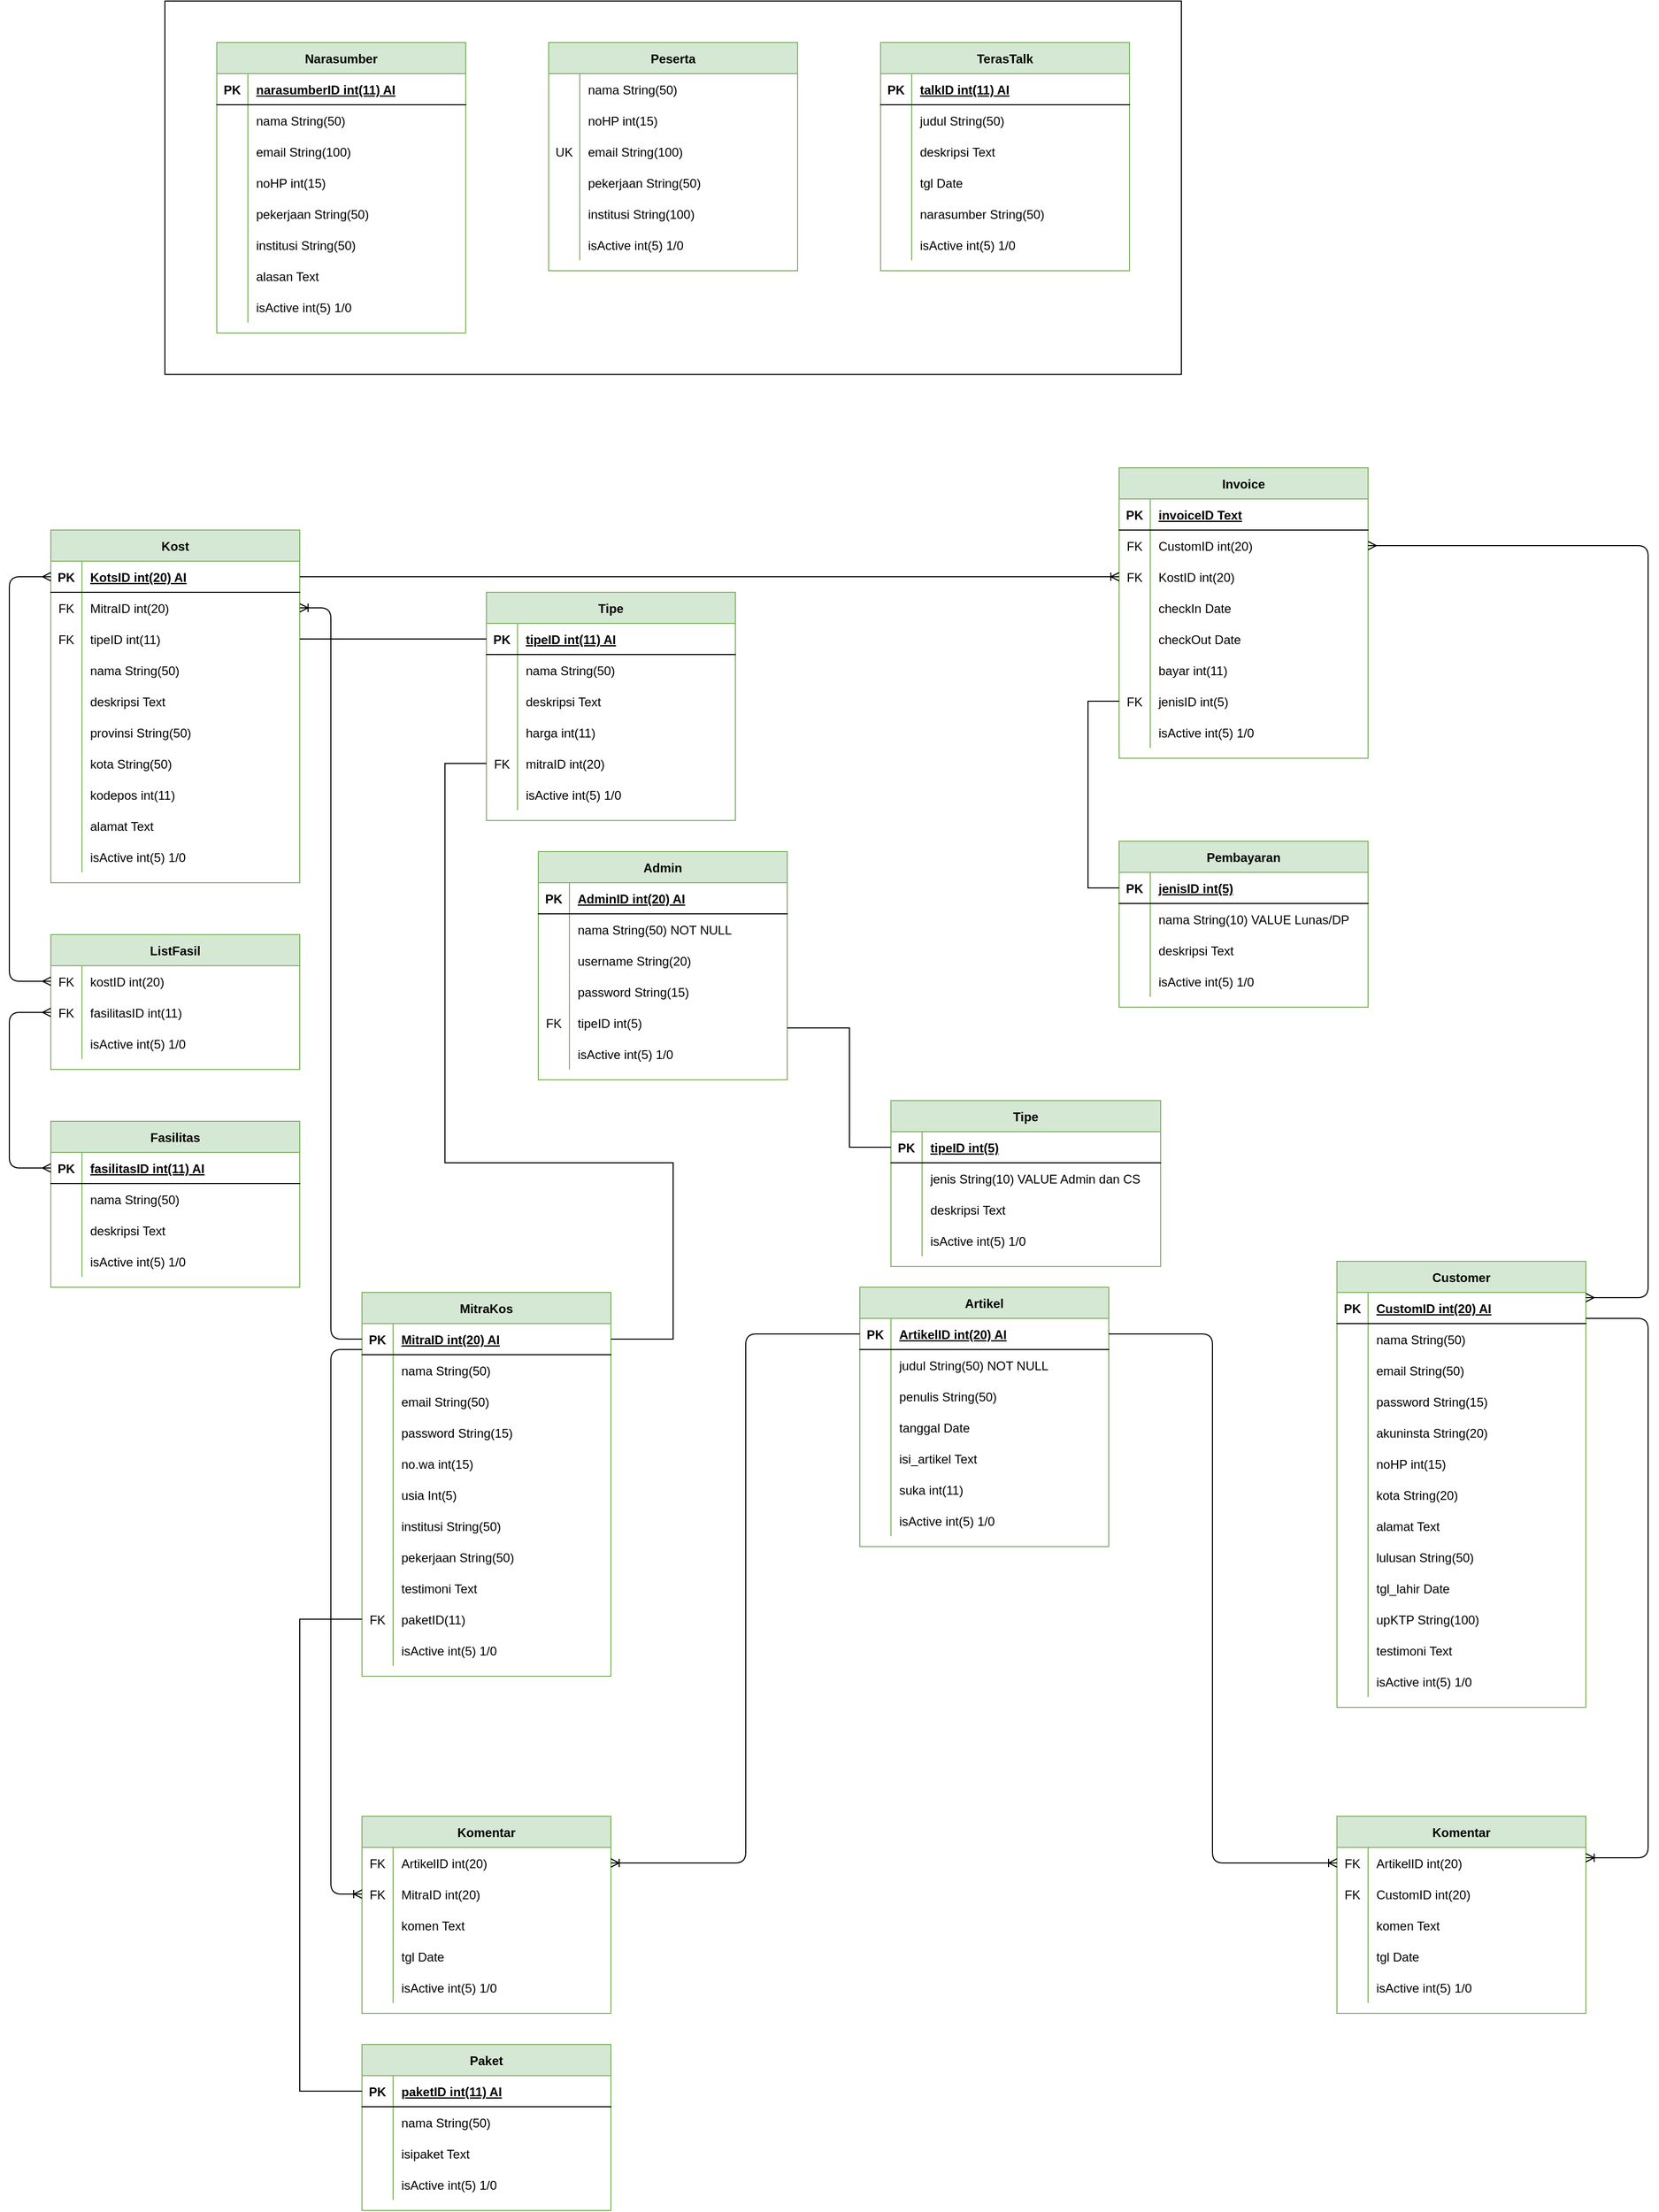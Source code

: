<mxfile version="14.5.10" type="github">
  <diagram id="R2lEEEUBdFMjLlhIrx00" name="Page-1">
    <mxGraphModel dx="1038" dy="1685" grid="1" gridSize="10" guides="1" tooltips="1" connect="1" arrows="1" fold="1" page="1" pageScale="1" pageWidth="850" pageHeight="1100" math="0" shadow="0" extFonts="Permanent Marker^https://fonts.googleapis.com/css?family=Permanent+Marker">
      <root>
        <mxCell id="0" />
        <mxCell id="1" parent="0" />
        <mxCell id="P9zm7mBbjRSj-fUbbiur-124" value="" style="rounded=0;whiteSpace=wrap;html=1;" parent="1" vertex="1">
          <mxGeometry x="190" y="-1040" width="980" height="360" as="geometry" />
        </mxCell>
        <mxCell id="C-vyLk0tnHw3VtMMgP7b-2" value="MitraKos" style="shape=table;startSize=30;container=1;collapsible=1;childLayout=tableLayout;fixedRows=1;rowLines=0;fontStyle=1;align=center;resizeLast=1;fillColor=#d5e8d4;strokeColor=#82b366;" parent="1" vertex="1">
          <mxGeometry x="380" y="205" width="240" height="370" as="geometry" />
        </mxCell>
        <mxCell id="C-vyLk0tnHw3VtMMgP7b-3" value="" style="shape=partialRectangle;collapsible=0;dropTarget=0;pointerEvents=0;fillColor=none;points=[[0,0.5],[1,0.5]];portConstraint=eastwest;top=0;left=0;right=0;bottom=1;" parent="C-vyLk0tnHw3VtMMgP7b-2" vertex="1">
          <mxGeometry y="30" width="240" height="30" as="geometry" />
        </mxCell>
        <mxCell id="C-vyLk0tnHw3VtMMgP7b-4" value="PK" style="shape=partialRectangle;overflow=hidden;connectable=0;fillColor=none;top=0;left=0;bottom=0;right=0;fontStyle=1;" parent="C-vyLk0tnHw3VtMMgP7b-3" vertex="1">
          <mxGeometry width="30" height="30" as="geometry" />
        </mxCell>
        <mxCell id="C-vyLk0tnHw3VtMMgP7b-5" value="MitraID int(20) AI" style="shape=partialRectangle;overflow=hidden;connectable=0;fillColor=none;top=0;left=0;bottom=0;right=0;align=left;spacingLeft=6;fontStyle=5;" parent="C-vyLk0tnHw3VtMMgP7b-3" vertex="1">
          <mxGeometry x="30" width="210" height="30" as="geometry" />
        </mxCell>
        <mxCell id="ffUMGI0l-oCxzZnz-d5E-13" value="" style="shape=partialRectangle;collapsible=0;dropTarget=0;pointerEvents=0;fillColor=none;top=0;left=0;bottom=0;right=0;points=[[0,0.5],[1,0.5]];portConstraint=eastwest;" parent="C-vyLk0tnHw3VtMMgP7b-2" vertex="1">
          <mxGeometry y="60" width="240" height="30" as="geometry" />
        </mxCell>
        <mxCell id="ffUMGI0l-oCxzZnz-d5E-14" value="" style="shape=partialRectangle;connectable=0;fillColor=none;top=0;left=0;bottom=0;right=0;editable=1;overflow=hidden;" parent="ffUMGI0l-oCxzZnz-d5E-13" vertex="1">
          <mxGeometry width="30" height="30" as="geometry" />
        </mxCell>
        <mxCell id="ffUMGI0l-oCxzZnz-d5E-15" value="nama String(50)" style="shape=partialRectangle;connectable=0;fillColor=none;top=0;left=0;bottom=0;right=0;align=left;spacingLeft=6;overflow=hidden;" parent="ffUMGI0l-oCxzZnz-d5E-13" vertex="1">
          <mxGeometry x="30" width="210" height="30" as="geometry" />
        </mxCell>
        <mxCell id="ffUMGI0l-oCxzZnz-d5E-22" value="" style="shape=partialRectangle;collapsible=0;dropTarget=0;pointerEvents=0;fillColor=none;top=0;left=0;bottom=0;right=0;points=[[0,0.5],[1,0.5]];portConstraint=eastwest;" parent="C-vyLk0tnHw3VtMMgP7b-2" vertex="1">
          <mxGeometry y="90" width="240" height="30" as="geometry" />
        </mxCell>
        <mxCell id="ffUMGI0l-oCxzZnz-d5E-23" value="" style="shape=partialRectangle;connectable=0;fillColor=none;top=0;left=0;bottom=0;right=0;editable=1;overflow=hidden;" parent="ffUMGI0l-oCxzZnz-d5E-22" vertex="1">
          <mxGeometry width="30" height="30" as="geometry" />
        </mxCell>
        <mxCell id="ffUMGI0l-oCxzZnz-d5E-24" value="email String(50)" style="shape=partialRectangle;connectable=0;fillColor=none;top=0;left=0;bottom=0;right=0;align=left;spacingLeft=6;overflow=hidden;" parent="ffUMGI0l-oCxzZnz-d5E-22" vertex="1">
          <mxGeometry x="30" width="210" height="30" as="geometry" />
        </mxCell>
        <mxCell id="MSCEYPDpTgHz3eHi6D1c-86" value="" style="shape=partialRectangle;collapsible=0;dropTarget=0;pointerEvents=0;fillColor=none;top=0;left=0;bottom=0;right=0;points=[[0,0.5],[1,0.5]];portConstraint=eastwest;" parent="C-vyLk0tnHw3VtMMgP7b-2" vertex="1">
          <mxGeometry y="120" width="240" height="30" as="geometry" />
        </mxCell>
        <mxCell id="MSCEYPDpTgHz3eHi6D1c-87" value="" style="shape=partialRectangle;connectable=0;fillColor=none;top=0;left=0;bottom=0;right=0;editable=1;overflow=hidden;" parent="MSCEYPDpTgHz3eHi6D1c-86" vertex="1">
          <mxGeometry width="30" height="30" as="geometry" />
        </mxCell>
        <mxCell id="MSCEYPDpTgHz3eHi6D1c-88" value="password String(15)" style="shape=partialRectangle;connectable=0;fillColor=none;top=0;left=0;bottom=0;right=0;align=left;spacingLeft=6;overflow=hidden;" parent="MSCEYPDpTgHz3eHi6D1c-86" vertex="1">
          <mxGeometry x="30" width="210" height="30" as="geometry" />
        </mxCell>
        <mxCell id="ffUMGI0l-oCxzZnz-d5E-28" value="" style="shape=partialRectangle;collapsible=0;dropTarget=0;pointerEvents=0;fillColor=none;top=0;left=0;bottom=0;right=0;points=[[0,0.5],[1,0.5]];portConstraint=eastwest;" parent="C-vyLk0tnHw3VtMMgP7b-2" vertex="1">
          <mxGeometry y="150" width="240" height="30" as="geometry" />
        </mxCell>
        <mxCell id="ffUMGI0l-oCxzZnz-d5E-29" value="" style="shape=partialRectangle;connectable=0;fillColor=none;top=0;left=0;bottom=0;right=0;editable=1;overflow=hidden;" parent="ffUMGI0l-oCxzZnz-d5E-28" vertex="1">
          <mxGeometry width="30" height="30" as="geometry" />
        </mxCell>
        <mxCell id="ffUMGI0l-oCxzZnz-d5E-30" value="no.wa int(15)" style="shape=partialRectangle;connectable=0;fillColor=none;top=0;left=0;bottom=0;right=0;align=left;spacingLeft=6;overflow=hidden;" parent="ffUMGI0l-oCxzZnz-d5E-28" vertex="1">
          <mxGeometry x="30" width="210" height="30" as="geometry" />
        </mxCell>
        <mxCell id="MSCEYPDpTgHz3eHi6D1c-19" value="" style="shape=partialRectangle;collapsible=0;dropTarget=0;pointerEvents=0;fillColor=none;top=0;left=0;bottom=0;right=0;points=[[0,0.5],[1,0.5]];portConstraint=eastwest;" parent="C-vyLk0tnHw3VtMMgP7b-2" vertex="1">
          <mxGeometry y="180" width="240" height="30" as="geometry" />
        </mxCell>
        <mxCell id="MSCEYPDpTgHz3eHi6D1c-20" value="" style="shape=partialRectangle;connectable=0;fillColor=none;top=0;left=0;bottom=0;right=0;editable=1;overflow=hidden;" parent="MSCEYPDpTgHz3eHi6D1c-19" vertex="1">
          <mxGeometry width="30" height="30" as="geometry" />
        </mxCell>
        <mxCell id="MSCEYPDpTgHz3eHi6D1c-21" value="usia Int(5)" style="shape=partialRectangle;connectable=0;fillColor=none;top=0;left=0;bottom=0;right=0;align=left;spacingLeft=6;overflow=hidden;" parent="MSCEYPDpTgHz3eHi6D1c-19" vertex="1">
          <mxGeometry x="30" width="210" height="30" as="geometry" />
        </mxCell>
        <mxCell id="MSCEYPDpTgHz3eHi6D1c-10" value="" style="shape=partialRectangle;collapsible=0;dropTarget=0;pointerEvents=0;fillColor=none;top=0;left=0;bottom=0;right=0;points=[[0,0.5],[1,0.5]];portConstraint=eastwest;" parent="C-vyLk0tnHw3VtMMgP7b-2" vertex="1">
          <mxGeometry y="210" width="240" height="30" as="geometry" />
        </mxCell>
        <mxCell id="MSCEYPDpTgHz3eHi6D1c-11" value="" style="shape=partialRectangle;connectable=0;fillColor=none;top=0;left=0;bottom=0;right=0;editable=1;overflow=hidden;" parent="MSCEYPDpTgHz3eHi6D1c-10" vertex="1">
          <mxGeometry width="30" height="30" as="geometry" />
        </mxCell>
        <mxCell id="MSCEYPDpTgHz3eHi6D1c-12" value="institusi String(50)" style="shape=partialRectangle;connectable=0;fillColor=none;top=0;left=0;bottom=0;right=0;align=left;spacingLeft=6;overflow=hidden;" parent="MSCEYPDpTgHz3eHi6D1c-10" vertex="1">
          <mxGeometry x="30" width="210" height="30" as="geometry" />
        </mxCell>
        <mxCell id="MSCEYPDpTgHz3eHi6D1c-16" value="" style="shape=partialRectangle;collapsible=0;dropTarget=0;pointerEvents=0;fillColor=none;top=0;left=0;bottom=0;right=0;points=[[0,0.5],[1,0.5]];portConstraint=eastwest;" parent="C-vyLk0tnHw3VtMMgP7b-2" vertex="1">
          <mxGeometry y="240" width="240" height="30" as="geometry" />
        </mxCell>
        <mxCell id="MSCEYPDpTgHz3eHi6D1c-17" value="" style="shape=partialRectangle;connectable=0;fillColor=none;top=0;left=0;bottom=0;right=0;editable=1;overflow=hidden;" parent="MSCEYPDpTgHz3eHi6D1c-16" vertex="1">
          <mxGeometry width="30" height="30" as="geometry" />
        </mxCell>
        <mxCell id="MSCEYPDpTgHz3eHi6D1c-18" value="pekerjaan String(50)" style="shape=partialRectangle;connectable=0;fillColor=none;top=0;left=0;bottom=0;right=0;align=left;spacingLeft=6;overflow=hidden;" parent="MSCEYPDpTgHz3eHi6D1c-16" vertex="1">
          <mxGeometry x="30" width="210" height="30" as="geometry" />
        </mxCell>
        <mxCell id="MSCEYPDpTgHz3eHi6D1c-13" value="" style="shape=partialRectangle;collapsible=0;dropTarget=0;pointerEvents=0;fillColor=none;top=0;left=0;bottom=0;right=0;points=[[0,0.5],[1,0.5]];portConstraint=eastwest;" parent="C-vyLk0tnHw3VtMMgP7b-2" vertex="1">
          <mxGeometry y="270" width="240" height="30" as="geometry" />
        </mxCell>
        <mxCell id="MSCEYPDpTgHz3eHi6D1c-14" value="" style="shape=partialRectangle;connectable=0;fillColor=none;top=0;left=0;bottom=0;right=0;editable=1;overflow=hidden;" parent="MSCEYPDpTgHz3eHi6D1c-13" vertex="1">
          <mxGeometry width="30" height="30" as="geometry" />
        </mxCell>
        <mxCell id="MSCEYPDpTgHz3eHi6D1c-15" value="testimoni Text" style="shape=partialRectangle;connectable=0;fillColor=none;top=0;left=0;bottom=0;right=0;align=left;spacingLeft=6;overflow=hidden;" parent="MSCEYPDpTgHz3eHi6D1c-13" vertex="1">
          <mxGeometry x="30" width="210" height="30" as="geometry" />
        </mxCell>
        <mxCell id="P9zm7mBbjRSj-fUbbiur-150" value="" style="shape=partialRectangle;collapsible=0;dropTarget=0;pointerEvents=0;fillColor=none;top=0;left=0;bottom=0;right=0;points=[[0,0.5],[1,0.5]];portConstraint=eastwest;" parent="C-vyLk0tnHw3VtMMgP7b-2" vertex="1">
          <mxGeometry y="300" width="240" height="30" as="geometry" />
        </mxCell>
        <mxCell id="P9zm7mBbjRSj-fUbbiur-151" value="FK" style="shape=partialRectangle;connectable=0;fillColor=none;top=0;left=0;bottom=0;right=0;fontStyle=0;overflow=hidden;" parent="P9zm7mBbjRSj-fUbbiur-150" vertex="1">
          <mxGeometry width="30" height="30" as="geometry" />
        </mxCell>
        <mxCell id="P9zm7mBbjRSj-fUbbiur-152" value="paketID(11)" style="shape=partialRectangle;connectable=0;fillColor=none;top=0;left=0;bottom=0;right=0;align=left;spacingLeft=6;fontStyle=0;overflow=hidden;" parent="P9zm7mBbjRSj-fUbbiur-150" vertex="1">
          <mxGeometry x="30" width="210" height="30" as="geometry" />
        </mxCell>
        <mxCell id="H4mI2jvYsFva550mSrZ_-73" value="" style="shape=partialRectangle;collapsible=0;dropTarget=0;pointerEvents=0;fillColor=none;top=0;left=0;bottom=0;right=0;points=[[0,0.5],[1,0.5]];portConstraint=eastwest;" parent="C-vyLk0tnHw3VtMMgP7b-2" vertex="1">
          <mxGeometry y="330" width="240" height="30" as="geometry" />
        </mxCell>
        <mxCell id="H4mI2jvYsFva550mSrZ_-74" value="" style="shape=partialRectangle;connectable=0;fillColor=none;top=0;left=0;bottom=0;right=0;editable=1;overflow=hidden;" parent="H4mI2jvYsFva550mSrZ_-73" vertex="1">
          <mxGeometry width="30" height="30" as="geometry" />
        </mxCell>
        <mxCell id="H4mI2jvYsFva550mSrZ_-75" value="isActive int(5) 1/0" style="shape=partialRectangle;connectable=0;fillColor=none;top=0;left=0;bottom=0;right=0;align=left;spacingLeft=6;overflow=hidden;" parent="H4mI2jvYsFva550mSrZ_-73" vertex="1">
          <mxGeometry x="30" width="210" height="30" as="geometry" />
        </mxCell>
        <mxCell id="C-vyLk0tnHw3VtMMgP7b-13" value="Customer" style="shape=table;startSize=30;container=1;collapsible=1;childLayout=tableLayout;fixedRows=1;rowLines=0;fontStyle=1;align=center;resizeLast=1;fillColor=#d5e8d4;strokeColor=#82b366;" parent="1" vertex="1">
          <mxGeometry x="1320" y="175" width="240" height="430" as="geometry" />
        </mxCell>
        <mxCell id="C-vyLk0tnHw3VtMMgP7b-14" value="" style="shape=partialRectangle;collapsible=0;dropTarget=0;pointerEvents=0;fillColor=none;points=[[0,0.5],[1,0.5]];portConstraint=eastwest;top=0;left=0;right=0;bottom=1;" parent="C-vyLk0tnHw3VtMMgP7b-13" vertex="1">
          <mxGeometry y="30" width="240" height="30" as="geometry" />
        </mxCell>
        <mxCell id="C-vyLk0tnHw3VtMMgP7b-15" value="PK" style="shape=partialRectangle;overflow=hidden;connectable=0;fillColor=none;top=0;left=0;bottom=0;right=0;fontStyle=1;" parent="C-vyLk0tnHw3VtMMgP7b-14" vertex="1">
          <mxGeometry width="30" height="30" as="geometry" />
        </mxCell>
        <mxCell id="C-vyLk0tnHw3VtMMgP7b-16" value="CustomID int(20) AI" style="shape=partialRectangle;overflow=hidden;connectable=0;fillColor=none;top=0;left=0;bottom=0;right=0;align=left;spacingLeft=6;fontStyle=5;" parent="C-vyLk0tnHw3VtMMgP7b-14" vertex="1">
          <mxGeometry x="30" width="210" height="30" as="geometry" />
        </mxCell>
        <mxCell id="ffUMGI0l-oCxzZnz-d5E-40" value="" style="shape=partialRectangle;collapsible=0;dropTarget=0;pointerEvents=0;fillColor=none;top=0;left=0;bottom=0;right=0;points=[[0,0.5],[1,0.5]];portConstraint=eastwest;" parent="C-vyLk0tnHw3VtMMgP7b-13" vertex="1">
          <mxGeometry y="60" width="240" height="30" as="geometry" />
        </mxCell>
        <mxCell id="ffUMGI0l-oCxzZnz-d5E-41" value="" style="shape=partialRectangle;connectable=0;fillColor=none;top=0;left=0;bottom=0;right=0;editable=1;overflow=hidden;" parent="ffUMGI0l-oCxzZnz-d5E-40" vertex="1">
          <mxGeometry width="30" height="30" as="geometry" />
        </mxCell>
        <mxCell id="ffUMGI0l-oCxzZnz-d5E-42" value="nama String(50)" style="shape=partialRectangle;connectable=0;fillColor=none;top=0;left=0;bottom=0;right=0;align=left;spacingLeft=6;overflow=hidden;" parent="ffUMGI0l-oCxzZnz-d5E-40" vertex="1">
          <mxGeometry x="30" width="210" height="30" as="geometry" />
        </mxCell>
        <mxCell id="ffUMGI0l-oCxzZnz-d5E-58" value="" style="shape=partialRectangle;collapsible=0;dropTarget=0;pointerEvents=0;fillColor=none;top=0;left=0;bottom=0;right=0;points=[[0,0.5],[1,0.5]];portConstraint=eastwest;" parent="C-vyLk0tnHw3VtMMgP7b-13" vertex="1">
          <mxGeometry y="90" width="240" height="30" as="geometry" />
        </mxCell>
        <mxCell id="ffUMGI0l-oCxzZnz-d5E-59" value="" style="shape=partialRectangle;connectable=0;fillColor=none;top=0;left=0;bottom=0;right=0;editable=1;overflow=hidden;" parent="ffUMGI0l-oCxzZnz-d5E-58" vertex="1">
          <mxGeometry width="30" height="30" as="geometry" />
        </mxCell>
        <mxCell id="ffUMGI0l-oCxzZnz-d5E-60" value="email String(50)" style="shape=partialRectangle;connectable=0;fillColor=none;top=0;left=0;bottom=0;right=0;align=left;spacingLeft=6;overflow=hidden;" parent="ffUMGI0l-oCxzZnz-d5E-58" vertex="1">
          <mxGeometry x="30" width="210" height="30" as="geometry" />
        </mxCell>
        <mxCell id="MSCEYPDpTgHz3eHi6D1c-83" value="" style="shape=partialRectangle;collapsible=0;dropTarget=0;pointerEvents=0;fillColor=none;top=0;left=0;bottom=0;right=0;points=[[0,0.5],[1,0.5]];portConstraint=eastwest;" parent="C-vyLk0tnHw3VtMMgP7b-13" vertex="1">
          <mxGeometry y="120" width="240" height="30" as="geometry" />
        </mxCell>
        <mxCell id="MSCEYPDpTgHz3eHi6D1c-84" value="" style="shape=partialRectangle;connectable=0;fillColor=none;top=0;left=0;bottom=0;right=0;editable=1;overflow=hidden;" parent="MSCEYPDpTgHz3eHi6D1c-83" vertex="1">
          <mxGeometry width="30" height="30" as="geometry" />
        </mxCell>
        <mxCell id="MSCEYPDpTgHz3eHi6D1c-85" value="password String(15)" style="shape=partialRectangle;connectable=0;fillColor=none;top=0;left=0;bottom=0;right=0;align=left;spacingLeft=6;overflow=hidden;" parent="MSCEYPDpTgHz3eHi6D1c-83" vertex="1">
          <mxGeometry x="30" width="210" height="30" as="geometry" />
        </mxCell>
        <mxCell id="ffUMGI0l-oCxzZnz-d5E-61" value="" style="shape=partialRectangle;collapsible=0;dropTarget=0;pointerEvents=0;fillColor=none;top=0;left=0;bottom=0;right=0;points=[[0,0.5],[1,0.5]];portConstraint=eastwest;" parent="C-vyLk0tnHw3VtMMgP7b-13" vertex="1">
          <mxGeometry y="150" width="240" height="30" as="geometry" />
        </mxCell>
        <mxCell id="ffUMGI0l-oCxzZnz-d5E-62" value="" style="shape=partialRectangle;connectable=0;fillColor=none;top=0;left=0;bottom=0;right=0;editable=1;overflow=hidden;" parent="ffUMGI0l-oCxzZnz-d5E-61" vertex="1">
          <mxGeometry width="30" height="30" as="geometry" />
        </mxCell>
        <mxCell id="ffUMGI0l-oCxzZnz-d5E-63" value="akuninsta String(20)" style="shape=partialRectangle;connectable=0;fillColor=none;top=0;left=0;bottom=0;right=0;align=left;spacingLeft=6;overflow=hidden;" parent="ffUMGI0l-oCxzZnz-d5E-61" vertex="1">
          <mxGeometry x="30" width="210" height="30" as="geometry" />
        </mxCell>
        <mxCell id="ffUMGI0l-oCxzZnz-d5E-55" value="" style="shape=partialRectangle;collapsible=0;dropTarget=0;pointerEvents=0;fillColor=none;top=0;left=0;bottom=0;right=0;points=[[0,0.5],[1,0.5]];portConstraint=eastwest;" parent="C-vyLk0tnHw3VtMMgP7b-13" vertex="1">
          <mxGeometry y="180" width="240" height="30" as="geometry" />
        </mxCell>
        <mxCell id="ffUMGI0l-oCxzZnz-d5E-56" value="" style="shape=partialRectangle;connectable=0;fillColor=none;top=0;left=0;bottom=0;right=0;editable=1;overflow=hidden;" parent="ffUMGI0l-oCxzZnz-d5E-55" vertex="1">
          <mxGeometry width="30" height="30" as="geometry" />
        </mxCell>
        <mxCell id="ffUMGI0l-oCxzZnz-d5E-57" value="noHP int(15)" style="shape=partialRectangle;connectable=0;fillColor=none;top=0;left=0;bottom=0;right=0;align=left;spacingLeft=6;overflow=hidden;" parent="ffUMGI0l-oCxzZnz-d5E-55" vertex="1">
          <mxGeometry x="30" width="210" height="30" as="geometry" />
        </mxCell>
        <mxCell id="ffUMGI0l-oCxzZnz-d5E-52" value="" style="shape=partialRectangle;collapsible=0;dropTarget=0;pointerEvents=0;fillColor=none;top=0;left=0;bottom=0;right=0;points=[[0,0.5],[1,0.5]];portConstraint=eastwest;" parent="C-vyLk0tnHw3VtMMgP7b-13" vertex="1">
          <mxGeometry y="210" width="240" height="30" as="geometry" />
        </mxCell>
        <mxCell id="ffUMGI0l-oCxzZnz-d5E-53" value="" style="shape=partialRectangle;connectable=0;fillColor=none;top=0;left=0;bottom=0;right=0;editable=1;overflow=hidden;" parent="ffUMGI0l-oCxzZnz-d5E-52" vertex="1">
          <mxGeometry width="30" height="30" as="geometry" />
        </mxCell>
        <mxCell id="ffUMGI0l-oCxzZnz-d5E-54" value="kota String(20)" style="shape=partialRectangle;connectable=0;fillColor=none;top=0;left=0;bottom=0;right=0;align=left;spacingLeft=6;overflow=hidden;" parent="ffUMGI0l-oCxzZnz-d5E-52" vertex="1">
          <mxGeometry x="30" width="210" height="30" as="geometry" />
        </mxCell>
        <mxCell id="ffUMGI0l-oCxzZnz-d5E-49" value="" style="shape=partialRectangle;collapsible=0;dropTarget=0;pointerEvents=0;fillColor=none;top=0;left=0;bottom=0;right=0;points=[[0,0.5],[1,0.5]];portConstraint=eastwest;" parent="C-vyLk0tnHw3VtMMgP7b-13" vertex="1">
          <mxGeometry y="240" width="240" height="30" as="geometry" />
        </mxCell>
        <mxCell id="ffUMGI0l-oCxzZnz-d5E-50" value="" style="shape=partialRectangle;connectable=0;fillColor=none;top=0;left=0;bottom=0;right=0;editable=1;overflow=hidden;" parent="ffUMGI0l-oCxzZnz-d5E-49" vertex="1">
          <mxGeometry width="30" height="30" as="geometry" />
        </mxCell>
        <mxCell id="ffUMGI0l-oCxzZnz-d5E-51" value="alamat Text" style="shape=partialRectangle;connectable=0;fillColor=none;top=0;left=0;bottom=0;right=0;align=left;spacingLeft=6;overflow=hidden;" parent="ffUMGI0l-oCxzZnz-d5E-49" vertex="1">
          <mxGeometry x="30" width="210" height="30" as="geometry" />
        </mxCell>
        <mxCell id="ffUMGI0l-oCxzZnz-d5E-46" value="" style="shape=partialRectangle;collapsible=0;dropTarget=0;pointerEvents=0;fillColor=none;top=0;left=0;bottom=0;right=0;points=[[0,0.5],[1,0.5]];portConstraint=eastwest;" parent="C-vyLk0tnHw3VtMMgP7b-13" vertex="1">
          <mxGeometry y="270" width="240" height="30" as="geometry" />
        </mxCell>
        <mxCell id="ffUMGI0l-oCxzZnz-d5E-47" value="" style="shape=partialRectangle;connectable=0;fillColor=none;top=0;left=0;bottom=0;right=0;editable=1;overflow=hidden;" parent="ffUMGI0l-oCxzZnz-d5E-46" vertex="1">
          <mxGeometry width="30" height="30" as="geometry" />
        </mxCell>
        <mxCell id="ffUMGI0l-oCxzZnz-d5E-48" value="lulusan String(50)" style="shape=partialRectangle;connectable=0;fillColor=none;top=0;left=0;bottom=0;right=0;align=left;spacingLeft=6;overflow=hidden;" parent="ffUMGI0l-oCxzZnz-d5E-46" vertex="1">
          <mxGeometry x="30" width="210" height="30" as="geometry" />
        </mxCell>
        <mxCell id="ffUMGI0l-oCxzZnz-d5E-43" value="" style="shape=partialRectangle;collapsible=0;dropTarget=0;pointerEvents=0;fillColor=none;top=0;left=0;bottom=0;right=0;points=[[0,0.5],[1,0.5]];portConstraint=eastwest;" parent="C-vyLk0tnHw3VtMMgP7b-13" vertex="1">
          <mxGeometry y="300" width="240" height="30" as="geometry" />
        </mxCell>
        <mxCell id="ffUMGI0l-oCxzZnz-d5E-44" value="" style="shape=partialRectangle;connectable=0;fillColor=none;top=0;left=0;bottom=0;right=0;editable=1;overflow=hidden;" parent="ffUMGI0l-oCxzZnz-d5E-43" vertex="1">
          <mxGeometry width="30" height="30" as="geometry" />
        </mxCell>
        <mxCell id="ffUMGI0l-oCxzZnz-d5E-45" value="tgl_lahir Date" style="shape=partialRectangle;connectable=0;fillColor=none;top=0;left=0;bottom=0;right=0;align=left;spacingLeft=6;overflow=hidden;" parent="ffUMGI0l-oCxzZnz-d5E-43" vertex="1">
          <mxGeometry x="30" width="210" height="30" as="geometry" />
        </mxCell>
        <mxCell id="C-vyLk0tnHw3VtMMgP7b-20" value="" style="shape=partialRectangle;collapsible=0;dropTarget=0;pointerEvents=0;fillColor=none;points=[[0,0.5],[1,0.5]];portConstraint=eastwest;top=0;left=0;right=0;bottom=0;" parent="C-vyLk0tnHw3VtMMgP7b-13" vertex="1">
          <mxGeometry y="330" width="240" height="30" as="geometry" />
        </mxCell>
        <mxCell id="C-vyLk0tnHw3VtMMgP7b-21" value="" style="shape=partialRectangle;overflow=hidden;connectable=0;fillColor=none;top=0;left=0;bottom=0;right=0;" parent="C-vyLk0tnHw3VtMMgP7b-20" vertex="1">
          <mxGeometry width="30" height="30" as="geometry" />
        </mxCell>
        <mxCell id="C-vyLk0tnHw3VtMMgP7b-22" value="upKTP String(100)" style="shape=partialRectangle;overflow=hidden;connectable=0;fillColor=none;top=0;left=0;bottom=0;right=0;align=left;spacingLeft=6;" parent="C-vyLk0tnHw3VtMMgP7b-20" vertex="1">
          <mxGeometry x="30" width="210" height="30" as="geometry" />
        </mxCell>
        <mxCell id="ffUMGI0l-oCxzZnz-d5E-85" value="" style="shape=partialRectangle;collapsible=0;dropTarget=0;pointerEvents=0;fillColor=none;top=0;left=0;bottom=0;right=0;points=[[0,0.5],[1,0.5]];portConstraint=eastwest;" parent="C-vyLk0tnHw3VtMMgP7b-13" vertex="1">
          <mxGeometry y="360" width="240" height="30" as="geometry" />
        </mxCell>
        <mxCell id="ffUMGI0l-oCxzZnz-d5E-86" value="" style="shape=partialRectangle;connectable=0;fillColor=none;top=0;left=0;bottom=0;right=0;editable=1;overflow=hidden;" parent="ffUMGI0l-oCxzZnz-d5E-85" vertex="1">
          <mxGeometry width="30" height="30" as="geometry" />
        </mxCell>
        <mxCell id="ffUMGI0l-oCxzZnz-d5E-87" value="testimoni Text" style="shape=partialRectangle;connectable=0;fillColor=none;top=0;left=0;bottom=0;right=0;align=left;spacingLeft=6;overflow=hidden;" parent="ffUMGI0l-oCxzZnz-d5E-85" vertex="1">
          <mxGeometry x="30" width="210" height="30" as="geometry" />
        </mxCell>
        <mxCell id="H4mI2jvYsFva550mSrZ_-85" value="" style="shape=partialRectangle;collapsible=0;dropTarget=0;pointerEvents=0;fillColor=none;top=0;left=0;bottom=0;right=0;points=[[0,0.5],[1,0.5]];portConstraint=eastwest;" parent="C-vyLk0tnHw3VtMMgP7b-13" vertex="1">
          <mxGeometry y="390" width="240" height="30" as="geometry" />
        </mxCell>
        <mxCell id="H4mI2jvYsFva550mSrZ_-86" value="" style="shape=partialRectangle;connectable=0;fillColor=none;top=0;left=0;bottom=0;right=0;editable=1;overflow=hidden;" parent="H4mI2jvYsFva550mSrZ_-85" vertex="1">
          <mxGeometry width="30" height="30" as="geometry" />
        </mxCell>
        <mxCell id="H4mI2jvYsFva550mSrZ_-87" value="isActive int(5) 1/0" style="shape=partialRectangle;connectable=0;fillColor=none;top=0;left=0;bottom=0;right=0;align=left;spacingLeft=6;overflow=hidden;" parent="H4mI2jvYsFva550mSrZ_-85" vertex="1">
          <mxGeometry x="30" width="210" height="30" as="geometry" />
        </mxCell>
        <mxCell id="C-vyLk0tnHw3VtMMgP7b-23" value="Admin" style="shape=table;startSize=30;container=1;collapsible=1;childLayout=tableLayout;fixedRows=1;rowLines=0;fontStyle=1;align=center;resizeLast=1;fillColor=#d5e8d4;strokeColor=#82b366;" parent="1" vertex="1">
          <mxGeometry x="550" y="-220" width="240" height="220" as="geometry" />
        </mxCell>
        <mxCell id="C-vyLk0tnHw3VtMMgP7b-24" value="" style="shape=partialRectangle;collapsible=0;dropTarget=0;pointerEvents=0;fillColor=none;points=[[0,0.5],[1,0.5]];portConstraint=eastwest;top=0;left=0;right=0;bottom=1;" parent="C-vyLk0tnHw3VtMMgP7b-23" vertex="1">
          <mxGeometry y="30" width="240" height="30" as="geometry" />
        </mxCell>
        <mxCell id="C-vyLk0tnHw3VtMMgP7b-25" value="PK" style="shape=partialRectangle;overflow=hidden;connectable=0;fillColor=none;top=0;left=0;bottom=0;right=0;fontStyle=1;" parent="C-vyLk0tnHw3VtMMgP7b-24" vertex="1">
          <mxGeometry width="30" height="30" as="geometry" />
        </mxCell>
        <mxCell id="C-vyLk0tnHw3VtMMgP7b-26" value="AdminID int(20) AI" style="shape=partialRectangle;overflow=hidden;connectable=0;fillColor=none;top=0;left=0;bottom=0;right=0;align=left;spacingLeft=6;fontStyle=5;" parent="C-vyLk0tnHw3VtMMgP7b-24" vertex="1">
          <mxGeometry x="30" width="210" height="30" as="geometry" />
        </mxCell>
        <mxCell id="C-vyLk0tnHw3VtMMgP7b-27" value="" style="shape=partialRectangle;collapsible=0;dropTarget=0;pointerEvents=0;fillColor=none;points=[[0,0.5],[1,0.5]];portConstraint=eastwest;top=0;left=0;right=0;bottom=0;" parent="C-vyLk0tnHw3VtMMgP7b-23" vertex="1">
          <mxGeometry y="60" width="240" height="30" as="geometry" />
        </mxCell>
        <mxCell id="C-vyLk0tnHw3VtMMgP7b-28" value="" style="shape=partialRectangle;overflow=hidden;connectable=0;fillColor=none;top=0;left=0;bottom=0;right=0;" parent="C-vyLk0tnHw3VtMMgP7b-27" vertex="1">
          <mxGeometry width="30" height="30" as="geometry" />
        </mxCell>
        <mxCell id="C-vyLk0tnHw3VtMMgP7b-29" value="nama String(50) NOT NULL" style="shape=partialRectangle;overflow=hidden;connectable=0;fillColor=none;top=0;left=0;bottom=0;right=0;align=left;spacingLeft=6;" parent="C-vyLk0tnHw3VtMMgP7b-27" vertex="1">
          <mxGeometry x="30" width="210" height="30" as="geometry" />
        </mxCell>
        <mxCell id="g_g0oi2SCl1KIRsVDfD7-33" value="" style="shape=partialRectangle;collapsible=0;dropTarget=0;pointerEvents=0;fillColor=none;top=0;left=0;bottom=0;right=0;points=[[0,0.5],[1,0.5]];portConstraint=eastwest;" parent="C-vyLk0tnHw3VtMMgP7b-23" vertex="1">
          <mxGeometry y="90" width="240" height="30" as="geometry" />
        </mxCell>
        <mxCell id="g_g0oi2SCl1KIRsVDfD7-34" value="" style="shape=partialRectangle;connectable=0;fillColor=none;top=0;left=0;bottom=0;right=0;editable=1;overflow=hidden;" parent="g_g0oi2SCl1KIRsVDfD7-33" vertex="1">
          <mxGeometry width="30" height="30" as="geometry" />
        </mxCell>
        <mxCell id="g_g0oi2SCl1KIRsVDfD7-35" value="username String(20)" style="shape=partialRectangle;connectable=0;fillColor=none;top=0;left=0;bottom=0;right=0;align=left;spacingLeft=6;overflow=hidden;" parent="g_g0oi2SCl1KIRsVDfD7-33" vertex="1">
          <mxGeometry x="30" width="210" height="30" as="geometry" />
        </mxCell>
        <mxCell id="ffUMGI0l-oCxzZnz-d5E-1" value="" style="shape=partialRectangle;collapsible=0;dropTarget=0;pointerEvents=0;fillColor=none;top=0;left=0;bottom=0;right=0;points=[[0,0.5],[1,0.5]];portConstraint=eastwest;" parent="C-vyLk0tnHw3VtMMgP7b-23" vertex="1">
          <mxGeometry y="120" width="240" height="30" as="geometry" />
        </mxCell>
        <mxCell id="ffUMGI0l-oCxzZnz-d5E-2" value="" style="shape=partialRectangle;connectable=0;fillColor=none;top=0;left=0;bottom=0;right=0;editable=1;overflow=hidden;" parent="ffUMGI0l-oCxzZnz-d5E-1" vertex="1">
          <mxGeometry width="30" height="30" as="geometry" />
        </mxCell>
        <mxCell id="ffUMGI0l-oCxzZnz-d5E-3" value="password String(15)" style="shape=partialRectangle;connectable=0;fillColor=none;top=0;left=0;bottom=0;right=0;align=left;spacingLeft=6;overflow=hidden;" parent="ffUMGI0l-oCxzZnz-d5E-1" vertex="1">
          <mxGeometry x="30" width="210" height="30" as="geometry" />
        </mxCell>
        <mxCell id="ffUMGI0l-oCxzZnz-d5E-4" value="" style="shape=partialRectangle;collapsible=0;dropTarget=0;pointerEvents=0;fillColor=none;top=0;left=0;bottom=0;right=0;points=[[0,0.5],[1,0.5]];portConstraint=eastwest;" parent="C-vyLk0tnHw3VtMMgP7b-23" vertex="1">
          <mxGeometry y="150" width="240" height="30" as="geometry" />
        </mxCell>
        <mxCell id="ffUMGI0l-oCxzZnz-d5E-5" value="FK" style="shape=partialRectangle;connectable=0;fillColor=none;top=0;left=0;bottom=0;right=0;editable=1;overflow=hidden;" parent="ffUMGI0l-oCxzZnz-d5E-4" vertex="1">
          <mxGeometry width="30" height="30" as="geometry" />
        </mxCell>
        <mxCell id="ffUMGI0l-oCxzZnz-d5E-6" value="tipeID int(5)" style="shape=partialRectangle;connectable=0;fillColor=none;top=0;left=0;bottom=0;right=0;align=left;spacingLeft=6;overflow=hidden;" parent="ffUMGI0l-oCxzZnz-d5E-4" vertex="1">
          <mxGeometry x="30" width="210" height="30" as="geometry" />
        </mxCell>
        <mxCell id="H4mI2jvYsFva550mSrZ_-100" value="" style="shape=partialRectangle;collapsible=0;dropTarget=0;pointerEvents=0;fillColor=none;top=0;left=0;bottom=0;right=0;points=[[0,0.5],[1,0.5]];portConstraint=eastwest;" parent="C-vyLk0tnHw3VtMMgP7b-23" vertex="1">
          <mxGeometry y="180" width="240" height="30" as="geometry" />
        </mxCell>
        <mxCell id="H4mI2jvYsFva550mSrZ_-101" value="" style="shape=partialRectangle;connectable=0;fillColor=none;top=0;left=0;bottom=0;right=0;editable=1;overflow=hidden;" parent="H4mI2jvYsFva550mSrZ_-100" vertex="1">
          <mxGeometry width="30" height="30" as="geometry" />
        </mxCell>
        <mxCell id="H4mI2jvYsFva550mSrZ_-102" value="isActive int(5) 1/0" style="shape=partialRectangle;connectable=0;fillColor=none;top=0;left=0;bottom=0;right=0;align=left;spacingLeft=6;overflow=hidden;" parent="H4mI2jvYsFva550mSrZ_-100" vertex="1">
          <mxGeometry x="30" width="210" height="30" as="geometry" />
        </mxCell>
        <mxCell id="g_g0oi2SCl1KIRsVDfD7-1" value="Artikel" style="shape=table;startSize=30;container=1;collapsible=1;childLayout=tableLayout;fixedRows=1;rowLines=0;fontStyle=1;align=center;resizeLast=1;fillColor=#d5e8d4;strokeColor=#82b366;" parent="1" vertex="1">
          <mxGeometry x="860" y="200" width="240" height="250" as="geometry" />
        </mxCell>
        <mxCell id="g_g0oi2SCl1KIRsVDfD7-2" value="" style="shape=partialRectangle;collapsible=0;dropTarget=0;pointerEvents=0;fillColor=none;top=0;left=0;bottom=1;right=0;points=[[0,0.5],[1,0.5]];portConstraint=eastwest;" parent="g_g0oi2SCl1KIRsVDfD7-1" vertex="1">
          <mxGeometry y="30" width="240" height="30" as="geometry" />
        </mxCell>
        <mxCell id="g_g0oi2SCl1KIRsVDfD7-3" value="PK" style="shape=partialRectangle;connectable=0;fillColor=none;top=0;left=0;bottom=0;right=0;fontStyle=1;overflow=hidden;" parent="g_g0oi2SCl1KIRsVDfD7-2" vertex="1">
          <mxGeometry width="30" height="30" as="geometry" />
        </mxCell>
        <mxCell id="g_g0oi2SCl1KIRsVDfD7-4" value="ArtikelID int(20) AI" style="shape=partialRectangle;connectable=0;fillColor=none;top=0;left=0;bottom=0;right=0;align=left;spacingLeft=6;fontStyle=5;overflow=hidden;" parent="g_g0oi2SCl1KIRsVDfD7-2" vertex="1">
          <mxGeometry x="30" width="210" height="30" as="geometry" />
        </mxCell>
        <mxCell id="g_g0oi2SCl1KIRsVDfD7-5" value="" style="shape=partialRectangle;collapsible=0;dropTarget=0;pointerEvents=0;fillColor=none;top=0;left=0;bottom=0;right=0;points=[[0,0.5],[1,0.5]];portConstraint=eastwest;" parent="g_g0oi2SCl1KIRsVDfD7-1" vertex="1">
          <mxGeometry y="60" width="240" height="30" as="geometry" />
        </mxCell>
        <mxCell id="g_g0oi2SCl1KIRsVDfD7-6" value="" style="shape=partialRectangle;connectable=0;fillColor=none;top=0;left=0;bottom=0;right=0;editable=1;overflow=hidden;" parent="g_g0oi2SCl1KIRsVDfD7-5" vertex="1">
          <mxGeometry width="30" height="30" as="geometry" />
        </mxCell>
        <mxCell id="g_g0oi2SCl1KIRsVDfD7-7" value="judul String(50) NOT NULL" style="shape=partialRectangle;connectable=0;fillColor=none;top=0;left=0;bottom=0;right=0;align=left;spacingLeft=6;overflow=hidden;" parent="g_g0oi2SCl1KIRsVDfD7-5" vertex="1">
          <mxGeometry x="30" width="210" height="30" as="geometry" />
        </mxCell>
        <mxCell id="g_g0oi2SCl1KIRsVDfD7-62" value="" style="shape=partialRectangle;collapsible=0;dropTarget=0;pointerEvents=0;fillColor=none;top=0;left=0;bottom=0;right=0;points=[[0,0.5],[1,0.5]];portConstraint=eastwest;" parent="g_g0oi2SCl1KIRsVDfD7-1" vertex="1">
          <mxGeometry y="90" width="240" height="30" as="geometry" />
        </mxCell>
        <mxCell id="g_g0oi2SCl1KIRsVDfD7-63" value="" style="shape=partialRectangle;connectable=0;fillColor=none;top=0;left=0;bottom=0;right=0;editable=1;overflow=hidden;" parent="g_g0oi2SCl1KIRsVDfD7-62" vertex="1">
          <mxGeometry width="30" height="30" as="geometry" />
        </mxCell>
        <mxCell id="g_g0oi2SCl1KIRsVDfD7-64" value="penulis String(50)" style="shape=partialRectangle;connectable=0;fillColor=none;top=0;left=0;bottom=0;right=0;align=left;spacingLeft=6;overflow=hidden;" parent="g_g0oi2SCl1KIRsVDfD7-62" vertex="1">
          <mxGeometry x="30" width="210" height="30" as="geometry" />
        </mxCell>
        <mxCell id="g_g0oi2SCl1KIRsVDfD7-8" value="" style="shape=partialRectangle;collapsible=0;dropTarget=0;pointerEvents=0;fillColor=none;top=0;left=0;bottom=0;right=0;points=[[0,0.5],[1,0.5]];portConstraint=eastwest;" parent="g_g0oi2SCl1KIRsVDfD7-1" vertex="1">
          <mxGeometry y="120" width="240" height="30" as="geometry" />
        </mxCell>
        <mxCell id="g_g0oi2SCl1KIRsVDfD7-9" value="" style="shape=partialRectangle;connectable=0;fillColor=none;top=0;left=0;bottom=0;right=0;editable=1;overflow=hidden;" parent="g_g0oi2SCl1KIRsVDfD7-8" vertex="1">
          <mxGeometry width="30" height="30" as="geometry" />
        </mxCell>
        <mxCell id="g_g0oi2SCl1KIRsVDfD7-10" value="tanggal Date" style="shape=partialRectangle;connectable=0;fillColor=none;top=0;left=0;bottom=0;right=0;align=left;spacingLeft=6;overflow=hidden;" parent="g_g0oi2SCl1KIRsVDfD7-8" vertex="1">
          <mxGeometry x="30" width="210" height="30" as="geometry" />
        </mxCell>
        <mxCell id="g_g0oi2SCl1KIRsVDfD7-11" value="" style="shape=partialRectangle;collapsible=0;dropTarget=0;pointerEvents=0;fillColor=none;top=0;left=0;bottom=0;right=0;points=[[0,0.5],[1,0.5]];portConstraint=eastwest;" parent="g_g0oi2SCl1KIRsVDfD7-1" vertex="1">
          <mxGeometry y="150" width="240" height="30" as="geometry" />
        </mxCell>
        <mxCell id="g_g0oi2SCl1KIRsVDfD7-12" value="" style="shape=partialRectangle;connectable=0;fillColor=none;top=0;left=0;bottom=0;right=0;editable=1;overflow=hidden;" parent="g_g0oi2SCl1KIRsVDfD7-11" vertex="1">
          <mxGeometry width="30" height="30" as="geometry" />
        </mxCell>
        <mxCell id="g_g0oi2SCl1KIRsVDfD7-13" value="isi_artikel Text" style="shape=partialRectangle;connectable=0;fillColor=none;top=0;left=0;bottom=0;right=0;align=left;spacingLeft=6;overflow=hidden;" parent="g_g0oi2SCl1KIRsVDfD7-11" vertex="1">
          <mxGeometry x="30" width="210" height="30" as="geometry" />
        </mxCell>
        <mxCell id="g_g0oi2SCl1KIRsVDfD7-15" value="" style="shape=partialRectangle;collapsible=0;dropTarget=0;pointerEvents=0;fillColor=none;top=0;left=0;bottom=0;right=0;points=[[0,0.5],[1,0.5]];portConstraint=eastwest;" parent="g_g0oi2SCl1KIRsVDfD7-1" vertex="1">
          <mxGeometry y="180" width="240" height="30" as="geometry" />
        </mxCell>
        <mxCell id="g_g0oi2SCl1KIRsVDfD7-16" value="" style="shape=partialRectangle;connectable=0;fillColor=none;top=0;left=0;bottom=0;right=0;editable=1;overflow=hidden;" parent="g_g0oi2SCl1KIRsVDfD7-15" vertex="1">
          <mxGeometry width="30" height="30" as="geometry" />
        </mxCell>
        <mxCell id="g_g0oi2SCl1KIRsVDfD7-17" value="suka int(11)" style="shape=partialRectangle;connectable=0;fillColor=none;top=0;left=0;bottom=0;right=0;align=left;spacingLeft=6;overflow=hidden;" parent="g_g0oi2SCl1KIRsVDfD7-15" vertex="1">
          <mxGeometry x="30" width="210" height="30" as="geometry" />
        </mxCell>
        <mxCell id="H4mI2jvYsFva550mSrZ_-88" value="" style="shape=partialRectangle;collapsible=0;dropTarget=0;pointerEvents=0;fillColor=none;top=0;left=0;bottom=0;right=0;points=[[0,0.5],[1,0.5]];portConstraint=eastwest;" parent="g_g0oi2SCl1KIRsVDfD7-1" vertex="1">
          <mxGeometry y="210" width="240" height="30" as="geometry" />
        </mxCell>
        <mxCell id="H4mI2jvYsFva550mSrZ_-89" value="" style="shape=partialRectangle;connectable=0;fillColor=none;top=0;left=0;bottom=0;right=0;editable=1;overflow=hidden;" parent="H4mI2jvYsFva550mSrZ_-88" vertex="1">
          <mxGeometry width="30" height="30" as="geometry" />
        </mxCell>
        <mxCell id="H4mI2jvYsFva550mSrZ_-90" value="isActive int(5) 1/0" style="shape=partialRectangle;connectable=0;fillColor=none;top=0;left=0;bottom=0;right=0;align=left;spacingLeft=6;overflow=hidden;" parent="H4mI2jvYsFva550mSrZ_-88" vertex="1">
          <mxGeometry x="30" width="210" height="30" as="geometry" />
        </mxCell>
        <mxCell id="g_g0oi2SCl1KIRsVDfD7-65" value="Narasumber" style="shape=table;startSize=30;container=1;collapsible=1;childLayout=tableLayout;fixedRows=1;rowLines=0;fontStyle=1;align=center;resizeLast=1;fillColor=#d5e8d4;strokeColor=#82b366;" parent="1" vertex="1">
          <mxGeometry x="240" y="-1000" width="240" height="280" as="geometry" />
        </mxCell>
        <mxCell id="EQAlcPS_ET-lbhJHmsim-4" value="" style="shape=partialRectangle;collapsible=0;dropTarget=0;pointerEvents=0;fillColor=none;top=0;left=0;bottom=1;right=0;points=[[0,0.5],[1,0.5]];portConstraint=eastwest;" parent="g_g0oi2SCl1KIRsVDfD7-65" vertex="1">
          <mxGeometry y="30" width="240" height="30" as="geometry" />
        </mxCell>
        <mxCell id="EQAlcPS_ET-lbhJHmsim-5" value="PK" style="shape=partialRectangle;connectable=0;fillColor=none;top=0;left=0;bottom=0;right=0;fontStyle=1;overflow=hidden;" parent="EQAlcPS_ET-lbhJHmsim-4" vertex="1">
          <mxGeometry width="30" height="30" as="geometry" />
        </mxCell>
        <mxCell id="EQAlcPS_ET-lbhJHmsim-6" value="narasumberID int(11) AI" style="shape=partialRectangle;connectable=0;fillColor=none;top=0;left=0;bottom=0;right=0;align=left;spacingLeft=6;fontStyle=5;overflow=hidden;" parent="EQAlcPS_ET-lbhJHmsim-4" vertex="1">
          <mxGeometry x="30" width="210" height="30" as="geometry" />
        </mxCell>
        <mxCell id="g_g0oi2SCl1KIRsVDfD7-69" value="" style="shape=partialRectangle;collapsible=0;dropTarget=0;pointerEvents=0;fillColor=none;top=0;left=0;bottom=0;right=0;points=[[0,0.5],[1,0.5]];portConstraint=eastwest;" parent="g_g0oi2SCl1KIRsVDfD7-65" vertex="1">
          <mxGeometry y="60" width="240" height="30" as="geometry" />
        </mxCell>
        <mxCell id="g_g0oi2SCl1KIRsVDfD7-70" value="" style="shape=partialRectangle;connectable=0;fillColor=none;top=0;left=0;bottom=0;right=0;editable=1;overflow=hidden;" parent="g_g0oi2SCl1KIRsVDfD7-69" vertex="1">
          <mxGeometry width="30" height="30" as="geometry" />
        </mxCell>
        <mxCell id="g_g0oi2SCl1KIRsVDfD7-71" value="nama String(50)" style="shape=partialRectangle;connectable=0;fillColor=none;top=0;left=0;bottom=0;right=0;align=left;spacingLeft=6;overflow=hidden;" parent="g_g0oi2SCl1KIRsVDfD7-69" vertex="1">
          <mxGeometry x="30" width="210" height="30" as="geometry" />
        </mxCell>
        <mxCell id="MSCEYPDpTgHz3eHi6D1c-22" value="" style="shape=partialRectangle;collapsible=0;dropTarget=0;pointerEvents=0;fillColor=none;top=0;left=0;bottom=0;right=0;points=[[0,0.5],[1,0.5]];portConstraint=eastwest;" parent="g_g0oi2SCl1KIRsVDfD7-65" vertex="1">
          <mxGeometry y="90" width="240" height="30" as="geometry" />
        </mxCell>
        <mxCell id="MSCEYPDpTgHz3eHi6D1c-23" value="" style="shape=partialRectangle;connectable=0;fillColor=none;top=0;left=0;bottom=0;right=0;editable=1;overflow=hidden;" parent="MSCEYPDpTgHz3eHi6D1c-22" vertex="1">
          <mxGeometry width="30" height="30" as="geometry" />
        </mxCell>
        <mxCell id="MSCEYPDpTgHz3eHi6D1c-24" value="email String(100)" style="shape=partialRectangle;connectable=0;fillColor=none;top=0;left=0;bottom=0;right=0;align=left;spacingLeft=6;overflow=hidden;" parent="MSCEYPDpTgHz3eHi6D1c-22" vertex="1">
          <mxGeometry x="30" width="210" height="30" as="geometry" />
        </mxCell>
        <mxCell id="MSCEYPDpTgHz3eHi6D1c-25" value="" style="shape=partialRectangle;collapsible=0;dropTarget=0;pointerEvents=0;fillColor=none;top=0;left=0;bottom=0;right=0;points=[[0,0.5],[1,0.5]];portConstraint=eastwest;" parent="g_g0oi2SCl1KIRsVDfD7-65" vertex="1">
          <mxGeometry y="120" width="240" height="30" as="geometry" />
        </mxCell>
        <mxCell id="MSCEYPDpTgHz3eHi6D1c-26" value="" style="shape=partialRectangle;connectable=0;fillColor=none;top=0;left=0;bottom=0;right=0;editable=1;overflow=hidden;" parent="MSCEYPDpTgHz3eHi6D1c-25" vertex="1">
          <mxGeometry width="30" height="30" as="geometry" />
        </mxCell>
        <mxCell id="MSCEYPDpTgHz3eHi6D1c-27" value="noHP int(15)" style="shape=partialRectangle;connectable=0;fillColor=none;top=0;left=0;bottom=0;right=0;align=left;spacingLeft=6;overflow=hidden;" parent="MSCEYPDpTgHz3eHi6D1c-25" vertex="1">
          <mxGeometry x="30" width="210" height="30" as="geometry" />
        </mxCell>
        <mxCell id="MSCEYPDpTgHz3eHi6D1c-28" value="" style="shape=partialRectangle;collapsible=0;dropTarget=0;pointerEvents=0;fillColor=none;top=0;left=0;bottom=0;right=0;points=[[0,0.5],[1,0.5]];portConstraint=eastwest;" parent="g_g0oi2SCl1KIRsVDfD7-65" vertex="1">
          <mxGeometry y="150" width="240" height="30" as="geometry" />
        </mxCell>
        <mxCell id="MSCEYPDpTgHz3eHi6D1c-29" value="" style="shape=partialRectangle;connectable=0;fillColor=none;top=0;left=0;bottom=0;right=0;editable=1;overflow=hidden;" parent="MSCEYPDpTgHz3eHi6D1c-28" vertex="1">
          <mxGeometry width="30" height="30" as="geometry" />
        </mxCell>
        <mxCell id="MSCEYPDpTgHz3eHi6D1c-30" value="pekerjaan String(50)" style="shape=partialRectangle;connectable=0;fillColor=none;top=0;left=0;bottom=0;right=0;align=left;spacingLeft=6;overflow=hidden;" parent="MSCEYPDpTgHz3eHi6D1c-28" vertex="1">
          <mxGeometry x="30" width="210" height="30" as="geometry" />
        </mxCell>
        <mxCell id="MSCEYPDpTgHz3eHi6D1c-31" value="" style="shape=partialRectangle;collapsible=0;dropTarget=0;pointerEvents=0;fillColor=none;top=0;left=0;bottom=0;right=0;points=[[0,0.5],[1,0.5]];portConstraint=eastwest;" parent="g_g0oi2SCl1KIRsVDfD7-65" vertex="1">
          <mxGeometry y="180" width="240" height="30" as="geometry" />
        </mxCell>
        <mxCell id="MSCEYPDpTgHz3eHi6D1c-32" value="" style="shape=partialRectangle;connectable=0;fillColor=none;top=0;left=0;bottom=0;right=0;editable=1;overflow=hidden;" parent="MSCEYPDpTgHz3eHi6D1c-31" vertex="1">
          <mxGeometry width="30" height="30" as="geometry" />
        </mxCell>
        <mxCell id="MSCEYPDpTgHz3eHi6D1c-33" value="institusi String(50)" style="shape=partialRectangle;connectable=0;fillColor=none;top=0;left=0;bottom=0;right=0;align=left;spacingLeft=6;overflow=hidden;" parent="MSCEYPDpTgHz3eHi6D1c-31" vertex="1">
          <mxGeometry x="30" width="210" height="30" as="geometry" />
        </mxCell>
        <mxCell id="MSCEYPDpTgHz3eHi6D1c-34" value="" style="shape=partialRectangle;collapsible=0;dropTarget=0;pointerEvents=0;fillColor=none;top=0;left=0;bottom=0;right=0;points=[[0,0.5],[1,0.5]];portConstraint=eastwest;" parent="g_g0oi2SCl1KIRsVDfD7-65" vertex="1">
          <mxGeometry y="210" width="240" height="30" as="geometry" />
        </mxCell>
        <mxCell id="MSCEYPDpTgHz3eHi6D1c-35" value="" style="shape=partialRectangle;connectable=0;fillColor=none;top=0;left=0;bottom=0;right=0;editable=1;overflow=hidden;" parent="MSCEYPDpTgHz3eHi6D1c-34" vertex="1">
          <mxGeometry width="30" height="30" as="geometry" />
        </mxCell>
        <mxCell id="MSCEYPDpTgHz3eHi6D1c-36" value="alasan Text" style="shape=partialRectangle;connectable=0;fillColor=none;top=0;left=0;bottom=0;right=0;align=left;spacingLeft=6;overflow=hidden;" parent="MSCEYPDpTgHz3eHi6D1c-34" vertex="1">
          <mxGeometry x="30" width="210" height="30" as="geometry" />
        </mxCell>
        <mxCell id="H4mI2jvYsFva550mSrZ_-115" value="" style="shape=partialRectangle;collapsible=0;dropTarget=0;pointerEvents=0;fillColor=none;top=0;left=0;bottom=0;right=0;points=[[0,0.5],[1,0.5]];portConstraint=eastwest;" parent="g_g0oi2SCl1KIRsVDfD7-65" vertex="1">
          <mxGeometry y="240" width="240" height="30" as="geometry" />
        </mxCell>
        <mxCell id="H4mI2jvYsFva550mSrZ_-116" value="" style="shape=partialRectangle;connectable=0;fillColor=none;top=0;left=0;bottom=0;right=0;editable=1;overflow=hidden;" parent="H4mI2jvYsFva550mSrZ_-115" vertex="1">
          <mxGeometry width="30" height="30" as="geometry" />
        </mxCell>
        <mxCell id="H4mI2jvYsFva550mSrZ_-117" value="isActive int(5) 1/0" style="shape=partialRectangle;connectable=0;fillColor=none;top=0;left=0;bottom=0;right=0;align=left;spacingLeft=6;overflow=hidden;" parent="H4mI2jvYsFva550mSrZ_-115" vertex="1">
          <mxGeometry x="30" width="210" height="30" as="geometry" />
        </mxCell>
        <mxCell id="g_g0oi2SCl1KIRsVDfD7-78" value="Kost" style="shape=table;startSize=30;container=1;collapsible=1;childLayout=tableLayout;fixedRows=1;rowLines=0;fontStyle=1;align=center;resizeLast=1;fillColor=#d5e8d4;strokeColor=#82b366;" parent="1" vertex="1">
          <mxGeometry x="80" y="-530" width="240" height="340" as="geometry" />
        </mxCell>
        <mxCell id="g_g0oi2SCl1KIRsVDfD7-79" value="" style="shape=partialRectangle;collapsible=0;dropTarget=0;pointerEvents=0;fillColor=none;top=0;left=0;bottom=1;right=0;points=[[0,0.5],[1,0.5]];portConstraint=eastwest;" parent="g_g0oi2SCl1KIRsVDfD7-78" vertex="1">
          <mxGeometry y="30" width="240" height="30" as="geometry" />
        </mxCell>
        <mxCell id="g_g0oi2SCl1KIRsVDfD7-80" value="PK" style="shape=partialRectangle;connectable=0;fillColor=none;top=0;left=0;bottom=0;right=0;fontStyle=1;overflow=hidden;" parent="g_g0oi2SCl1KIRsVDfD7-79" vertex="1">
          <mxGeometry width="30" height="30" as="geometry" />
        </mxCell>
        <mxCell id="g_g0oi2SCl1KIRsVDfD7-81" value="KotsID int(20) AI" style="shape=partialRectangle;connectable=0;fillColor=none;top=0;left=0;bottom=0;right=0;align=left;spacingLeft=6;fontStyle=5;overflow=hidden;" parent="g_g0oi2SCl1KIRsVDfD7-79" vertex="1">
          <mxGeometry x="30" width="210" height="30" as="geometry" />
        </mxCell>
        <mxCell id="ffUMGI0l-oCxzZnz-d5E-37" value="" style="shape=partialRectangle;collapsible=0;dropTarget=0;pointerEvents=0;fillColor=none;top=0;left=0;bottom=0;right=0;points=[[0,0.5],[1,0.5]];portConstraint=eastwest;" parent="g_g0oi2SCl1KIRsVDfD7-78" vertex="1">
          <mxGeometry y="60" width="240" height="30" as="geometry" />
        </mxCell>
        <mxCell id="ffUMGI0l-oCxzZnz-d5E-38" value="FK" style="shape=partialRectangle;connectable=0;fillColor=none;top=0;left=0;bottom=0;right=0;fontStyle=0;overflow=hidden;" parent="ffUMGI0l-oCxzZnz-d5E-37" vertex="1">
          <mxGeometry width="30" height="30" as="geometry" />
        </mxCell>
        <mxCell id="ffUMGI0l-oCxzZnz-d5E-39" value="MitraID int(20)" style="shape=partialRectangle;connectable=0;fillColor=none;top=0;left=0;bottom=0;right=0;align=left;spacingLeft=6;fontStyle=0;overflow=hidden;" parent="ffUMGI0l-oCxzZnz-d5E-37" vertex="1">
          <mxGeometry x="30" width="210" height="30" as="geometry" />
        </mxCell>
        <mxCell id="H4mI2jvYsFva550mSrZ_-31" value="" style="shape=partialRectangle;collapsible=0;dropTarget=0;pointerEvents=0;fillColor=none;top=0;left=0;bottom=0;right=0;points=[[0,0.5],[1,0.5]];portConstraint=eastwest;" parent="g_g0oi2SCl1KIRsVDfD7-78" vertex="1">
          <mxGeometry y="90" width="240" height="30" as="geometry" />
        </mxCell>
        <mxCell id="H4mI2jvYsFva550mSrZ_-32" value="FK" style="shape=partialRectangle;connectable=0;fillColor=none;top=0;left=0;bottom=0;right=0;editable=1;overflow=hidden;" parent="H4mI2jvYsFva550mSrZ_-31" vertex="1">
          <mxGeometry width="30" height="30" as="geometry" />
        </mxCell>
        <mxCell id="H4mI2jvYsFva550mSrZ_-33" value="tipeID int(11)" style="shape=partialRectangle;connectable=0;fillColor=none;top=0;left=0;bottom=0;right=0;align=left;spacingLeft=6;overflow=hidden;" parent="H4mI2jvYsFva550mSrZ_-31" vertex="1">
          <mxGeometry x="30" width="210" height="30" as="geometry" />
        </mxCell>
        <mxCell id="MSCEYPDpTgHz3eHi6D1c-69" value="" style="shape=partialRectangle;collapsible=0;dropTarget=0;pointerEvents=0;fillColor=none;top=0;left=0;bottom=0;right=0;points=[[0,0.5],[1,0.5]];portConstraint=eastwest;" parent="g_g0oi2SCl1KIRsVDfD7-78" vertex="1">
          <mxGeometry y="120" width="240" height="30" as="geometry" />
        </mxCell>
        <mxCell id="MSCEYPDpTgHz3eHi6D1c-70" value="" style="shape=partialRectangle;connectable=0;fillColor=none;top=0;left=0;bottom=0;right=0;editable=1;overflow=hidden;" parent="MSCEYPDpTgHz3eHi6D1c-69" vertex="1">
          <mxGeometry width="30" height="30" as="geometry" />
        </mxCell>
        <mxCell id="MSCEYPDpTgHz3eHi6D1c-71" value="nama String(50)" style="shape=partialRectangle;connectable=0;fillColor=none;top=0;left=0;bottom=0;right=0;align=left;spacingLeft=6;overflow=hidden;" parent="MSCEYPDpTgHz3eHi6D1c-69" vertex="1">
          <mxGeometry x="30" width="210" height="30" as="geometry" />
        </mxCell>
        <mxCell id="H4mI2jvYsFva550mSrZ_-47" value="" style="shape=partialRectangle;collapsible=0;dropTarget=0;pointerEvents=0;fillColor=none;top=0;left=0;bottom=0;right=0;points=[[0,0.5],[1,0.5]];portConstraint=eastwest;" parent="g_g0oi2SCl1KIRsVDfD7-78" vertex="1">
          <mxGeometry y="150" width="240" height="30" as="geometry" />
        </mxCell>
        <mxCell id="H4mI2jvYsFva550mSrZ_-48" value="" style="shape=partialRectangle;connectable=0;fillColor=none;top=0;left=0;bottom=0;right=0;editable=1;overflow=hidden;" parent="H4mI2jvYsFva550mSrZ_-47" vertex="1">
          <mxGeometry width="30" height="30" as="geometry" />
        </mxCell>
        <mxCell id="H4mI2jvYsFva550mSrZ_-49" value="deskripsi Text" style="shape=partialRectangle;connectable=0;fillColor=none;top=0;left=0;bottom=0;right=0;align=left;spacingLeft=6;overflow=hidden;" parent="H4mI2jvYsFva550mSrZ_-47" vertex="1">
          <mxGeometry x="30" width="210" height="30" as="geometry" />
        </mxCell>
        <mxCell id="H4mI2jvYsFva550mSrZ_-66" value="" style="shape=partialRectangle;collapsible=0;dropTarget=0;pointerEvents=0;fillColor=none;top=0;left=0;bottom=0;right=0;points=[[0,0.5],[1,0.5]];portConstraint=eastwest;" parent="g_g0oi2SCl1KIRsVDfD7-78" vertex="1">
          <mxGeometry y="180" width="240" height="30" as="geometry" />
        </mxCell>
        <mxCell id="H4mI2jvYsFva550mSrZ_-67" value="" style="shape=partialRectangle;connectable=0;fillColor=none;top=0;left=0;bottom=0;right=0;editable=1;overflow=hidden;" parent="H4mI2jvYsFva550mSrZ_-66" vertex="1">
          <mxGeometry width="30" height="30" as="geometry" />
        </mxCell>
        <mxCell id="H4mI2jvYsFva550mSrZ_-68" value="provinsi String(50)" style="shape=partialRectangle;connectable=0;fillColor=none;top=0;left=0;bottom=0;right=0;align=left;spacingLeft=6;overflow=hidden;" parent="H4mI2jvYsFva550mSrZ_-66" vertex="1">
          <mxGeometry x="30" width="210" height="30" as="geometry" />
        </mxCell>
        <mxCell id="H4mI2jvYsFva550mSrZ_-63" value="" style="shape=partialRectangle;collapsible=0;dropTarget=0;pointerEvents=0;fillColor=none;top=0;left=0;bottom=0;right=0;points=[[0,0.5],[1,0.5]];portConstraint=eastwest;" parent="g_g0oi2SCl1KIRsVDfD7-78" vertex="1">
          <mxGeometry y="210" width="240" height="30" as="geometry" />
        </mxCell>
        <mxCell id="H4mI2jvYsFva550mSrZ_-64" value="" style="shape=partialRectangle;connectable=0;fillColor=none;top=0;left=0;bottom=0;right=0;editable=1;overflow=hidden;" parent="H4mI2jvYsFva550mSrZ_-63" vertex="1">
          <mxGeometry width="30" height="30" as="geometry" />
        </mxCell>
        <mxCell id="H4mI2jvYsFva550mSrZ_-65" value="kota String(50)" style="shape=partialRectangle;connectable=0;fillColor=none;top=0;left=0;bottom=0;right=0;align=left;spacingLeft=6;overflow=hidden;" parent="H4mI2jvYsFva550mSrZ_-63" vertex="1">
          <mxGeometry x="30" width="210" height="30" as="geometry" />
        </mxCell>
        <mxCell id="ffUMGI0l-oCxzZnz-d5E-31" value="" style="shape=partialRectangle;collapsible=0;dropTarget=0;pointerEvents=0;fillColor=none;top=0;left=0;bottom=0;right=0;points=[[0,0.5],[1,0.5]];portConstraint=eastwest;" parent="g_g0oi2SCl1KIRsVDfD7-78" vertex="1">
          <mxGeometry y="240" width="240" height="30" as="geometry" />
        </mxCell>
        <mxCell id="ffUMGI0l-oCxzZnz-d5E-32" value="" style="shape=partialRectangle;connectable=0;fillColor=none;top=0;left=0;bottom=0;right=0;editable=1;overflow=hidden;" parent="ffUMGI0l-oCxzZnz-d5E-31" vertex="1">
          <mxGeometry width="30" height="30" as="geometry" />
        </mxCell>
        <mxCell id="ffUMGI0l-oCxzZnz-d5E-33" value="kodepos int(11)" style="shape=partialRectangle;connectable=0;fillColor=none;top=0;left=0;bottom=0;right=0;align=left;spacingLeft=6;overflow=hidden;" parent="ffUMGI0l-oCxzZnz-d5E-31" vertex="1">
          <mxGeometry x="30" width="210" height="30" as="geometry" />
        </mxCell>
        <mxCell id="H4mI2jvYsFva550mSrZ_-69" value="" style="shape=partialRectangle;collapsible=0;dropTarget=0;pointerEvents=0;fillColor=none;top=0;left=0;bottom=0;right=0;points=[[0,0.5],[1,0.5]];portConstraint=eastwest;" parent="g_g0oi2SCl1KIRsVDfD7-78" vertex="1">
          <mxGeometry y="270" width="240" height="30" as="geometry" />
        </mxCell>
        <mxCell id="H4mI2jvYsFva550mSrZ_-70" value="" style="shape=partialRectangle;connectable=0;fillColor=none;top=0;left=0;bottom=0;right=0;editable=1;overflow=hidden;" parent="H4mI2jvYsFva550mSrZ_-69" vertex="1">
          <mxGeometry width="30" height="30" as="geometry" />
        </mxCell>
        <mxCell id="H4mI2jvYsFva550mSrZ_-71" value="alamat Text" style="shape=partialRectangle;connectable=0;fillColor=none;top=0;left=0;bottom=0;right=0;align=left;spacingLeft=6;overflow=hidden;" parent="H4mI2jvYsFva550mSrZ_-69" vertex="1">
          <mxGeometry x="30" width="210" height="30" as="geometry" />
        </mxCell>
        <mxCell id="H4mI2jvYsFva550mSrZ_-112" value="" style="shape=partialRectangle;collapsible=0;dropTarget=0;pointerEvents=0;fillColor=none;top=0;left=0;bottom=0;right=0;points=[[0,0.5],[1,0.5]];portConstraint=eastwest;" parent="g_g0oi2SCl1KIRsVDfD7-78" vertex="1">
          <mxGeometry y="300" width="240" height="30" as="geometry" />
        </mxCell>
        <mxCell id="H4mI2jvYsFva550mSrZ_-113" value="" style="shape=partialRectangle;connectable=0;fillColor=none;top=0;left=0;bottom=0;right=0;editable=1;overflow=hidden;" parent="H4mI2jvYsFva550mSrZ_-112" vertex="1">
          <mxGeometry width="30" height="30" as="geometry" />
        </mxCell>
        <mxCell id="H4mI2jvYsFva550mSrZ_-114" value="isActive int(5) 1/0" style="shape=partialRectangle;connectable=0;fillColor=none;top=0;left=0;bottom=0;right=0;align=left;spacingLeft=6;overflow=hidden;" parent="H4mI2jvYsFva550mSrZ_-112" vertex="1">
          <mxGeometry x="30" width="210" height="30" as="geometry" />
        </mxCell>
        <mxCell id="g_g0oi2SCl1KIRsVDfD7-91" value="Invoice" style="shape=table;startSize=30;container=1;collapsible=1;childLayout=tableLayout;fixedRows=1;rowLines=0;fontStyle=1;align=center;resizeLast=1;fillColor=#d5e8d4;strokeColor=#82b366;" parent="1" vertex="1">
          <mxGeometry x="1110" y="-590" width="240" height="280" as="geometry" />
        </mxCell>
        <mxCell id="g_g0oi2SCl1KIRsVDfD7-92" value="" style="shape=partialRectangle;collapsible=0;dropTarget=0;pointerEvents=0;fillColor=none;top=0;left=0;bottom=1;right=0;points=[[0,0.5],[1,0.5]];portConstraint=eastwest;" parent="g_g0oi2SCl1KIRsVDfD7-91" vertex="1">
          <mxGeometry y="30" width="240" height="30" as="geometry" />
        </mxCell>
        <mxCell id="g_g0oi2SCl1KIRsVDfD7-93" value="PK" style="shape=partialRectangle;connectable=0;fillColor=none;top=0;left=0;bottom=0;right=0;fontStyle=1;overflow=hidden;" parent="g_g0oi2SCl1KIRsVDfD7-92" vertex="1">
          <mxGeometry width="30" height="30" as="geometry" />
        </mxCell>
        <mxCell id="g_g0oi2SCl1KIRsVDfD7-94" value="invoiceID Text" style="shape=partialRectangle;connectable=0;fillColor=none;top=0;left=0;bottom=0;right=0;align=left;spacingLeft=6;fontStyle=5;overflow=hidden;" parent="g_g0oi2SCl1KIRsVDfD7-92" vertex="1">
          <mxGeometry x="30" width="210" height="30" as="geometry" />
        </mxCell>
        <mxCell id="g_g0oi2SCl1KIRsVDfD7-110" value="" style="shape=partialRectangle;collapsible=0;dropTarget=0;pointerEvents=0;fillColor=none;top=0;left=0;bottom=0;right=0;points=[[0,0.5],[1,0.5]];portConstraint=eastwest;" parent="g_g0oi2SCl1KIRsVDfD7-91" vertex="1">
          <mxGeometry y="60" width="240" height="30" as="geometry" />
        </mxCell>
        <mxCell id="g_g0oi2SCl1KIRsVDfD7-111" value="FK" style="shape=partialRectangle;connectable=0;fillColor=none;top=0;left=0;bottom=0;right=0;fontStyle=0;overflow=hidden;" parent="g_g0oi2SCl1KIRsVDfD7-110" vertex="1">
          <mxGeometry width="30" height="30" as="geometry" />
        </mxCell>
        <mxCell id="g_g0oi2SCl1KIRsVDfD7-112" value="CustomID int(20)" style="shape=partialRectangle;connectable=0;fillColor=none;top=0;left=0;bottom=0;right=0;align=left;spacingLeft=6;fontStyle=0;overflow=hidden;" parent="g_g0oi2SCl1KIRsVDfD7-110" vertex="1">
          <mxGeometry x="30" width="210" height="30" as="geometry" />
        </mxCell>
        <mxCell id="g_g0oi2SCl1KIRsVDfD7-105" value="" style="shape=partialRectangle;collapsible=0;dropTarget=0;pointerEvents=0;fillColor=none;top=0;left=0;bottom=0;right=0;points=[[0,0.5],[1,0.5]];portConstraint=eastwest;" parent="g_g0oi2SCl1KIRsVDfD7-91" vertex="1">
          <mxGeometry y="90" width="240" height="30" as="geometry" />
        </mxCell>
        <mxCell id="g_g0oi2SCl1KIRsVDfD7-106" value="FK" style="shape=partialRectangle;connectable=0;fillColor=none;top=0;left=0;bottom=0;right=0;fontStyle=0;overflow=hidden;" parent="g_g0oi2SCl1KIRsVDfD7-105" vertex="1">
          <mxGeometry width="30" height="30" as="geometry" />
        </mxCell>
        <mxCell id="g_g0oi2SCl1KIRsVDfD7-107" value="KostID int(20)" style="shape=partialRectangle;connectable=0;fillColor=none;top=0;left=0;bottom=0;right=0;align=left;spacingLeft=6;fontStyle=0;overflow=hidden;" parent="g_g0oi2SCl1KIRsVDfD7-105" vertex="1">
          <mxGeometry x="30" width="210" height="30" as="geometry" />
        </mxCell>
        <mxCell id="ffUMGI0l-oCxzZnz-d5E-76" value="" style="shape=partialRectangle;collapsible=0;dropTarget=0;pointerEvents=0;fillColor=none;top=0;left=0;bottom=0;right=0;points=[[0,0.5],[1,0.5]];portConstraint=eastwest;" parent="g_g0oi2SCl1KIRsVDfD7-91" vertex="1">
          <mxGeometry y="120" width="240" height="30" as="geometry" />
        </mxCell>
        <mxCell id="ffUMGI0l-oCxzZnz-d5E-77" value="" style="shape=partialRectangle;connectable=0;fillColor=none;top=0;left=0;bottom=0;right=0;editable=1;overflow=hidden;" parent="ffUMGI0l-oCxzZnz-d5E-76" vertex="1">
          <mxGeometry width="30" height="30" as="geometry" />
        </mxCell>
        <mxCell id="ffUMGI0l-oCxzZnz-d5E-78" value="checkIn Date" style="shape=partialRectangle;connectable=0;fillColor=none;top=0;left=0;bottom=0;right=0;align=left;spacingLeft=6;overflow=hidden;" parent="ffUMGI0l-oCxzZnz-d5E-76" vertex="1">
          <mxGeometry x="30" width="210" height="30" as="geometry" />
        </mxCell>
        <mxCell id="g_g0oi2SCl1KIRsVDfD7-98" value="" style="shape=partialRectangle;collapsible=0;dropTarget=0;pointerEvents=0;fillColor=none;top=0;left=0;bottom=0;right=0;points=[[0,0.5],[1,0.5]];portConstraint=eastwest;" parent="g_g0oi2SCl1KIRsVDfD7-91" vertex="1">
          <mxGeometry y="150" width="240" height="30" as="geometry" />
        </mxCell>
        <mxCell id="g_g0oi2SCl1KIRsVDfD7-99" value="" style="shape=partialRectangle;connectable=0;fillColor=none;top=0;left=0;bottom=0;right=0;editable=1;overflow=hidden;" parent="g_g0oi2SCl1KIRsVDfD7-98" vertex="1">
          <mxGeometry width="30" height="30" as="geometry" />
        </mxCell>
        <mxCell id="g_g0oi2SCl1KIRsVDfD7-100" value="checkOut Date" style="shape=partialRectangle;connectable=0;fillColor=none;top=0;left=0;bottom=0;right=0;align=left;spacingLeft=6;overflow=hidden;" parent="g_g0oi2SCl1KIRsVDfD7-98" vertex="1">
          <mxGeometry x="30" width="210" height="30" as="geometry" />
        </mxCell>
        <mxCell id="MSCEYPDpTgHz3eHi6D1c-65" value="" style="shape=partialRectangle;collapsible=0;dropTarget=0;pointerEvents=0;fillColor=none;top=0;left=0;bottom=0;right=0;points=[[0,0.5],[1,0.5]];portConstraint=eastwest;" parent="g_g0oi2SCl1KIRsVDfD7-91" vertex="1">
          <mxGeometry y="180" width="240" height="30" as="geometry" />
        </mxCell>
        <mxCell id="MSCEYPDpTgHz3eHi6D1c-66" value="" style="shape=partialRectangle;connectable=0;fillColor=none;top=0;left=0;bottom=0;right=0;editable=1;overflow=hidden;" parent="MSCEYPDpTgHz3eHi6D1c-65" vertex="1">
          <mxGeometry width="30" height="30" as="geometry" />
        </mxCell>
        <mxCell id="MSCEYPDpTgHz3eHi6D1c-67" value="bayar int(11)" style="shape=partialRectangle;connectable=0;fillColor=none;top=0;left=0;bottom=0;right=0;align=left;spacingLeft=6;overflow=hidden;" parent="MSCEYPDpTgHz3eHi6D1c-65" vertex="1">
          <mxGeometry x="30" width="210" height="30" as="geometry" />
        </mxCell>
        <mxCell id="g_g0oi2SCl1KIRsVDfD7-101" value="" style="shape=partialRectangle;collapsible=0;dropTarget=0;pointerEvents=0;fillColor=none;top=0;left=0;bottom=0;right=0;points=[[0,0.5],[1,0.5]];portConstraint=eastwest;" parent="g_g0oi2SCl1KIRsVDfD7-91" vertex="1">
          <mxGeometry y="210" width="240" height="30" as="geometry" />
        </mxCell>
        <mxCell id="g_g0oi2SCl1KIRsVDfD7-102" value="FK" style="shape=partialRectangle;connectable=0;fillColor=none;top=0;left=0;bottom=0;right=0;editable=1;overflow=hidden;" parent="g_g0oi2SCl1KIRsVDfD7-101" vertex="1">
          <mxGeometry width="30" height="30" as="geometry" />
        </mxCell>
        <mxCell id="g_g0oi2SCl1KIRsVDfD7-103" value="jenisID int(5)" style="shape=partialRectangle;connectable=0;fillColor=none;top=0;left=0;bottom=0;right=0;align=left;spacingLeft=6;overflow=hidden;" parent="g_g0oi2SCl1KIRsVDfD7-101" vertex="1">
          <mxGeometry x="30" width="210" height="30" as="geometry" />
        </mxCell>
        <mxCell id="H4mI2jvYsFva550mSrZ_-106" value="" style="shape=partialRectangle;collapsible=0;dropTarget=0;pointerEvents=0;fillColor=none;top=0;left=0;bottom=0;right=0;points=[[0,0.5],[1,0.5]];portConstraint=eastwest;" parent="g_g0oi2SCl1KIRsVDfD7-91" vertex="1">
          <mxGeometry y="240" width="240" height="30" as="geometry" />
        </mxCell>
        <mxCell id="H4mI2jvYsFva550mSrZ_-107" value="" style="shape=partialRectangle;connectable=0;fillColor=none;top=0;left=0;bottom=0;right=0;editable=1;overflow=hidden;" parent="H4mI2jvYsFva550mSrZ_-106" vertex="1">
          <mxGeometry width="30" height="30" as="geometry" />
        </mxCell>
        <mxCell id="H4mI2jvYsFva550mSrZ_-108" value="isActive int(5) 1/0" style="shape=partialRectangle;connectable=0;fillColor=none;top=0;left=0;bottom=0;right=0;align=left;spacingLeft=6;overflow=hidden;" parent="H4mI2jvYsFva550mSrZ_-106" vertex="1">
          <mxGeometry x="30" width="210" height="30" as="geometry" />
        </mxCell>
        <mxCell id="MSCEYPDpTgHz3eHi6D1c-37" value="Komentar" style="shape=table;startSize=30;container=1;collapsible=1;childLayout=tableLayout;fixedRows=1;rowLines=0;fontStyle=1;align=center;resizeLast=1;fillColor=#d5e8d4;strokeColor=#82b366;" parent="1" vertex="1">
          <mxGeometry x="1320" y="710" width="240" height="190" as="geometry" />
        </mxCell>
        <mxCell id="MSCEYPDpTgHz3eHi6D1c-53" value="" style="shape=partialRectangle;collapsible=0;dropTarget=0;pointerEvents=0;fillColor=none;top=0;left=0;bottom=0;right=0;points=[[0,0.5],[1,0.5]];portConstraint=eastwest;" parent="MSCEYPDpTgHz3eHi6D1c-37" vertex="1">
          <mxGeometry y="30" width="240" height="30" as="geometry" />
        </mxCell>
        <mxCell id="MSCEYPDpTgHz3eHi6D1c-54" value="FK" style="shape=partialRectangle;connectable=0;fillColor=none;top=0;left=0;bottom=0;right=0;fontStyle=0;overflow=hidden;" parent="MSCEYPDpTgHz3eHi6D1c-53" vertex="1">
          <mxGeometry width="30" height="30" as="geometry" />
        </mxCell>
        <mxCell id="MSCEYPDpTgHz3eHi6D1c-55" value="ArtikelID int(20)" style="shape=partialRectangle;connectable=0;fillColor=none;top=0;left=0;bottom=0;right=0;align=left;spacingLeft=6;fontStyle=0;overflow=hidden;" parent="MSCEYPDpTgHz3eHi6D1c-53" vertex="1">
          <mxGeometry x="30" width="210" height="30" as="geometry" />
        </mxCell>
        <mxCell id="MSCEYPDpTgHz3eHi6D1c-50" value="" style="shape=partialRectangle;collapsible=0;dropTarget=0;pointerEvents=0;fillColor=none;top=0;left=0;bottom=0;right=0;points=[[0,0.5],[1,0.5]];portConstraint=eastwest;" parent="MSCEYPDpTgHz3eHi6D1c-37" vertex="1">
          <mxGeometry y="60" width="240" height="30" as="geometry" />
        </mxCell>
        <mxCell id="MSCEYPDpTgHz3eHi6D1c-51" value="FK" style="shape=partialRectangle;connectable=0;fillColor=none;top=0;left=0;bottom=0;right=0;fontStyle=0;overflow=hidden;" parent="MSCEYPDpTgHz3eHi6D1c-50" vertex="1">
          <mxGeometry width="30" height="30" as="geometry" />
        </mxCell>
        <mxCell id="MSCEYPDpTgHz3eHi6D1c-52" value="CustomID int(20)" style="shape=partialRectangle;connectable=0;fillColor=none;top=0;left=0;bottom=0;right=0;align=left;spacingLeft=6;fontStyle=0;overflow=hidden;" parent="MSCEYPDpTgHz3eHi6D1c-50" vertex="1">
          <mxGeometry x="30" width="210" height="30" as="geometry" />
        </mxCell>
        <mxCell id="MSCEYPDpTgHz3eHi6D1c-47" value="" style="shape=partialRectangle;collapsible=0;dropTarget=0;pointerEvents=0;fillColor=none;top=0;left=0;bottom=0;right=0;points=[[0,0.5],[1,0.5]];portConstraint=eastwest;" parent="MSCEYPDpTgHz3eHi6D1c-37" vertex="1">
          <mxGeometry y="90" width="240" height="30" as="geometry" />
        </mxCell>
        <mxCell id="MSCEYPDpTgHz3eHi6D1c-48" value="" style="shape=partialRectangle;connectable=0;fillColor=none;top=0;left=0;bottom=0;right=0;editable=1;overflow=hidden;" parent="MSCEYPDpTgHz3eHi6D1c-47" vertex="1">
          <mxGeometry width="30" height="30" as="geometry" />
        </mxCell>
        <mxCell id="MSCEYPDpTgHz3eHi6D1c-49" value="komen Text" style="shape=partialRectangle;connectable=0;fillColor=none;top=0;left=0;bottom=0;right=0;align=left;spacingLeft=6;overflow=hidden;" parent="MSCEYPDpTgHz3eHi6D1c-47" vertex="1">
          <mxGeometry x="30" width="210" height="30" as="geometry" />
        </mxCell>
        <mxCell id="MSCEYPDpTgHz3eHi6D1c-56" value="" style="shape=partialRectangle;collapsible=0;dropTarget=0;pointerEvents=0;fillColor=none;top=0;left=0;bottom=0;right=0;points=[[0,0.5],[1,0.5]];portConstraint=eastwest;" parent="MSCEYPDpTgHz3eHi6D1c-37" vertex="1">
          <mxGeometry y="120" width="240" height="30" as="geometry" />
        </mxCell>
        <mxCell id="MSCEYPDpTgHz3eHi6D1c-57" value="" style="shape=partialRectangle;connectable=0;fillColor=none;top=0;left=0;bottom=0;right=0;editable=1;overflow=hidden;" parent="MSCEYPDpTgHz3eHi6D1c-56" vertex="1">
          <mxGeometry width="30" height="30" as="geometry" />
        </mxCell>
        <mxCell id="MSCEYPDpTgHz3eHi6D1c-58" value="tgl Date" style="shape=partialRectangle;connectable=0;fillColor=none;top=0;left=0;bottom=0;right=0;align=left;spacingLeft=6;overflow=hidden;" parent="MSCEYPDpTgHz3eHi6D1c-56" vertex="1">
          <mxGeometry x="30" width="210" height="30" as="geometry" />
        </mxCell>
        <mxCell id="H4mI2jvYsFva550mSrZ_-82" value="" style="shape=partialRectangle;collapsible=0;dropTarget=0;pointerEvents=0;fillColor=none;top=0;left=0;bottom=0;right=0;points=[[0,0.5],[1,0.5]];portConstraint=eastwest;" parent="MSCEYPDpTgHz3eHi6D1c-37" vertex="1">
          <mxGeometry y="150" width="240" height="30" as="geometry" />
        </mxCell>
        <mxCell id="H4mI2jvYsFva550mSrZ_-83" value="" style="shape=partialRectangle;connectable=0;fillColor=none;top=0;left=0;bottom=0;right=0;editable=1;overflow=hidden;" parent="H4mI2jvYsFva550mSrZ_-82" vertex="1">
          <mxGeometry width="30" height="30" as="geometry" />
        </mxCell>
        <mxCell id="H4mI2jvYsFva550mSrZ_-84" value="isActive int(5) 1/0" style="shape=partialRectangle;connectable=0;fillColor=none;top=0;left=0;bottom=0;right=0;align=left;spacingLeft=6;overflow=hidden;" parent="H4mI2jvYsFva550mSrZ_-82" vertex="1">
          <mxGeometry x="30" width="210" height="30" as="geometry" />
        </mxCell>
        <mxCell id="MSCEYPDpTgHz3eHi6D1c-72" value="" style="edgeStyle=entityRelationEdgeStyle;fontSize=12;html=1;endArrow=ERoneToMany;" parent="1" source="g_g0oi2SCl1KIRsVDfD7-79" target="g_g0oi2SCl1KIRsVDfD7-105" edge="1">
          <mxGeometry width="100" height="100" relative="1" as="geometry">
            <mxPoint x="440" y="635" as="sourcePoint" />
            <mxPoint x="540" y="535" as="targetPoint" />
          </mxGeometry>
        </mxCell>
        <mxCell id="MSCEYPDpTgHz3eHi6D1c-73" value="" style="edgeStyle=entityRelationEdgeStyle;fontSize=12;html=1;endArrow=ERoneToMany;" parent="1" source="C-vyLk0tnHw3VtMMgP7b-3" target="ffUMGI0l-oCxzZnz-d5E-37" edge="1">
          <mxGeometry width="100" height="100" relative="1" as="geometry">
            <mxPoint x="440" y="515" as="sourcePoint" />
            <mxPoint x="540" y="415" as="targetPoint" />
          </mxGeometry>
        </mxCell>
        <mxCell id="MSCEYPDpTgHz3eHi6D1c-74" value="" style="edgeStyle=orthogonalEdgeStyle;fontSize=12;html=1;endArrow=ERmany;startArrow=ERmany;" parent="1" source="C-vyLk0tnHw3VtMMgP7b-14" target="g_g0oi2SCl1KIRsVDfD7-110" edge="1">
          <mxGeometry width="100" height="100" relative="1" as="geometry">
            <mxPoint x="440" y="45" as="sourcePoint" />
            <mxPoint x="680" y="305" as="targetPoint" />
            <Array as="points">
              <mxPoint x="1620" y="210" />
              <mxPoint x="1620" y="-515" />
            </Array>
          </mxGeometry>
        </mxCell>
        <mxCell id="MSCEYPDpTgHz3eHi6D1c-89" value="Komentar" style="shape=table;startSize=30;container=1;collapsible=1;childLayout=tableLayout;fixedRows=1;rowLines=0;fontStyle=1;align=center;resizeLast=1;fillColor=#d5e8d4;strokeColor=#82b366;" parent="1" vertex="1">
          <mxGeometry x="380" y="710" width="240" height="190" as="geometry" />
        </mxCell>
        <mxCell id="MSCEYPDpTgHz3eHi6D1c-90" value="" style="shape=partialRectangle;collapsible=0;dropTarget=0;pointerEvents=0;fillColor=none;top=0;left=0;bottom=0;right=0;points=[[0,0.5],[1,0.5]];portConstraint=eastwest;" parent="MSCEYPDpTgHz3eHi6D1c-89" vertex="1">
          <mxGeometry y="30" width="240" height="30" as="geometry" />
        </mxCell>
        <mxCell id="MSCEYPDpTgHz3eHi6D1c-91" value="FK" style="shape=partialRectangle;connectable=0;fillColor=none;top=0;left=0;bottom=0;right=0;fontStyle=0;overflow=hidden;" parent="MSCEYPDpTgHz3eHi6D1c-90" vertex="1">
          <mxGeometry width="30" height="30" as="geometry" />
        </mxCell>
        <mxCell id="MSCEYPDpTgHz3eHi6D1c-92" value="ArtikelID int(20)" style="shape=partialRectangle;connectable=0;fillColor=none;top=0;left=0;bottom=0;right=0;align=left;spacingLeft=6;fontStyle=0;overflow=hidden;" parent="MSCEYPDpTgHz3eHi6D1c-90" vertex="1">
          <mxGeometry x="30" width="210" height="30" as="geometry" />
        </mxCell>
        <mxCell id="MSCEYPDpTgHz3eHi6D1c-96" value="" style="shape=partialRectangle;collapsible=0;dropTarget=0;pointerEvents=0;fillColor=none;top=0;left=0;bottom=0;right=0;points=[[0,0.5],[1,0.5]];portConstraint=eastwest;" parent="MSCEYPDpTgHz3eHi6D1c-89" vertex="1">
          <mxGeometry y="60" width="240" height="30" as="geometry" />
        </mxCell>
        <mxCell id="MSCEYPDpTgHz3eHi6D1c-97" value="FK" style="shape=partialRectangle;connectable=0;fillColor=none;top=0;left=0;bottom=0;right=0;fontStyle=0;overflow=hidden;" parent="MSCEYPDpTgHz3eHi6D1c-96" vertex="1">
          <mxGeometry width="30" height="30" as="geometry" />
        </mxCell>
        <mxCell id="MSCEYPDpTgHz3eHi6D1c-98" value="MitraID int(20)" style="shape=partialRectangle;connectable=0;fillColor=none;top=0;left=0;bottom=0;right=0;align=left;spacingLeft=6;fontStyle=0;overflow=hidden;" parent="MSCEYPDpTgHz3eHi6D1c-96" vertex="1">
          <mxGeometry x="30" width="210" height="30" as="geometry" />
        </mxCell>
        <mxCell id="MSCEYPDpTgHz3eHi6D1c-99" value="" style="shape=partialRectangle;collapsible=0;dropTarget=0;pointerEvents=0;fillColor=none;top=0;left=0;bottom=0;right=0;points=[[0,0.5],[1,0.5]];portConstraint=eastwest;" parent="MSCEYPDpTgHz3eHi6D1c-89" vertex="1">
          <mxGeometry y="90" width="240" height="30" as="geometry" />
        </mxCell>
        <mxCell id="MSCEYPDpTgHz3eHi6D1c-100" value="" style="shape=partialRectangle;connectable=0;fillColor=none;top=0;left=0;bottom=0;right=0;editable=1;overflow=hidden;" parent="MSCEYPDpTgHz3eHi6D1c-99" vertex="1">
          <mxGeometry width="30" height="30" as="geometry" />
        </mxCell>
        <mxCell id="MSCEYPDpTgHz3eHi6D1c-101" value="komen Text" style="shape=partialRectangle;connectable=0;fillColor=none;top=0;left=0;bottom=0;right=0;align=left;spacingLeft=6;overflow=hidden;" parent="MSCEYPDpTgHz3eHi6D1c-99" vertex="1">
          <mxGeometry x="30" width="210" height="30" as="geometry" />
        </mxCell>
        <mxCell id="MSCEYPDpTgHz3eHi6D1c-102" value="" style="shape=partialRectangle;collapsible=0;dropTarget=0;pointerEvents=0;fillColor=none;top=0;left=0;bottom=0;right=0;points=[[0,0.5],[1,0.5]];portConstraint=eastwest;" parent="MSCEYPDpTgHz3eHi6D1c-89" vertex="1">
          <mxGeometry y="120" width="240" height="30" as="geometry" />
        </mxCell>
        <mxCell id="MSCEYPDpTgHz3eHi6D1c-103" value="" style="shape=partialRectangle;connectable=0;fillColor=none;top=0;left=0;bottom=0;right=0;editable=1;overflow=hidden;" parent="MSCEYPDpTgHz3eHi6D1c-102" vertex="1">
          <mxGeometry width="30" height="30" as="geometry" />
        </mxCell>
        <mxCell id="MSCEYPDpTgHz3eHi6D1c-104" value="tgl Date" style="shape=partialRectangle;connectable=0;fillColor=none;top=0;left=0;bottom=0;right=0;align=left;spacingLeft=6;overflow=hidden;" parent="MSCEYPDpTgHz3eHi6D1c-102" vertex="1">
          <mxGeometry x="30" width="210" height="30" as="geometry" />
        </mxCell>
        <mxCell id="H4mI2jvYsFva550mSrZ_-76" value="" style="shape=partialRectangle;collapsible=0;dropTarget=0;pointerEvents=0;fillColor=none;top=0;left=0;bottom=0;right=0;points=[[0,0.5],[1,0.5]];portConstraint=eastwest;" parent="MSCEYPDpTgHz3eHi6D1c-89" vertex="1">
          <mxGeometry y="150" width="240" height="30" as="geometry" />
        </mxCell>
        <mxCell id="H4mI2jvYsFva550mSrZ_-77" value="" style="shape=partialRectangle;connectable=0;fillColor=none;top=0;left=0;bottom=0;right=0;editable=1;overflow=hidden;" parent="H4mI2jvYsFva550mSrZ_-76" vertex="1">
          <mxGeometry width="30" height="30" as="geometry" />
        </mxCell>
        <mxCell id="H4mI2jvYsFva550mSrZ_-78" value="isActive int(5) 1/0" style="shape=partialRectangle;connectable=0;fillColor=none;top=0;left=0;bottom=0;right=0;align=left;spacingLeft=6;overflow=hidden;" parent="H4mI2jvYsFva550mSrZ_-76" vertex="1">
          <mxGeometry x="30" width="210" height="30" as="geometry" />
        </mxCell>
        <mxCell id="P9zm7mBbjRSj-fUbbiur-1" value="" style="edgeStyle=orthogonalEdgeStyle;fontSize=12;html=1;endArrow=ERoneToMany;" parent="1" source="g_g0oi2SCl1KIRsVDfD7-2" target="MSCEYPDpTgHz3eHi6D1c-90" edge="1">
          <mxGeometry width="100" height="100" relative="1" as="geometry">
            <mxPoint x="780" y="230" as="sourcePoint" />
            <mxPoint x="780" y="350" as="targetPoint" />
            <Array as="points">
              <mxPoint x="750" y="245" />
              <mxPoint x="750" y="755" />
            </Array>
          </mxGeometry>
        </mxCell>
        <mxCell id="P9zm7mBbjRSj-fUbbiur-3" value="" style="edgeStyle=orthogonalEdgeStyle;fontSize=12;html=1;endArrow=ERoneToMany;" parent="1" source="C-vyLk0tnHw3VtMMgP7b-3" target="MSCEYPDpTgHz3eHi6D1c-96" edge="1">
          <mxGeometry width="100" height="100" relative="1" as="geometry">
            <mxPoint x="680" y="650" as="sourcePoint" />
            <mxPoint x="780" y="550" as="targetPoint" />
            <Array as="points">
              <mxPoint x="350" y="260" />
              <mxPoint x="350" y="785" />
            </Array>
          </mxGeometry>
        </mxCell>
        <mxCell id="P9zm7mBbjRSj-fUbbiur-4" value="" style="edgeStyle=orthogonalEdgeStyle;fontSize=12;html=1;endArrow=ERoneToMany;" parent="1" source="g_g0oi2SCl1KIRsVDfD7-2" target="MSCEYPDpTgHz3eHi6D1c-53" edge="1">
          <mxGeometry width="100" height="100" relative="1" as="geometry">
            <mxPoint x="870" y="255" as="sourcePoint" />
            <mxPoint x="630" y="765" as="targetPoint" />
            <Array as="points">
              <mxPoint x="1200" y="245" />
              <mxPoint x="1200" y="755" />
            </Array>
          </mxGeometry>
        </mxCell>
        <mxCell id="P9zm7mBbjRSj-fUbbiur-5" value="" style="edgeStyle=orthogonalEdgeStyle;fontSize=12;html=1;endArrow=ERoneToMany;" parent="1" source="C-vyLk0tnHw3VtMMgP7b-14" target="MSCEYPDpTgHz3eHi6D1c-53" edge="1">
          <mxGeometry width="100" height="100" relative="1" as="geometry">
            <mxPoint x="1620" y="260" as="sourcePoint" />
            <mxPoint x="1840" y="780" as="targetPoint" />
            <Array as="points">
              <mxPoint x="1620" y="230" />
              <mxPoint x="1620" y="750" />
            </Array>
          </mxGeometry>
        </mxCell>
        <mxCell id="P9zm7mBbjRSj-fUbbiur-6" value="Tipe" style="shape=table;startSize=30;container=1;collapsible=1;childLayout=tableLayout;fixedRows=1;rowLines=0;fontStyle=1;align=center;resizeLast=1;fillColor=#d5e8d4;strokeColor=#82b366;" parent="1" vertex="1">
          <mxGeometry x="890" y="20" width="260" height="160" as="geometry" />
        </mxCell>
        <mxCell id="P9zm7mBbjRSj-fUbbiur-7" value="" style="shape=partialRectangle;collapsible=0;dropTarget=0;pointerEvents=0;fillColor=none;top=0;left=0;bottom=1;right=0;points=[[0,0.5],[1,0.5]];portConstraint=eastwest;" parent="P9zm7mBbjRSj-fUbbiur-6" vertex="1">
          <mxGeometry y="30" width="260" height="30" as="geometry" />
        </mxCell>
        <mxCell id="P9zm7mBbjRSj-fUbbiur-8" value="PK" style="shape=partialRectangle;connectable=0;fillColor=none;top=0;left=0;bottom=0;right=0;fontStyle=1;overflow=hidden;" parent="P9zm7mBbjRSj-fUbbiur-7" vertex="1">
          <mxGeometry width="30" height="30" as="geometry" />
        </mxCell>
        <mxCell id="P9zm7mBbjRSj-fUbbiur-9" value="tipeID int(5)" style="shape=partialRectangle;connectable=0;fillColor=none;top=0;left=0;bottom=0;right=0;align=left;spacingLeft=6;fontStyle=5;overflow=hidden;" parent="P9zm7mBbjRSj-fUbbiur-7" vertex="1">
          <mxGeometry x="30" width="230" height="30" as="geometry" />
        </mxCell>
        <mxCell id="P9zm7mBbjRSj-fUbbiur-10" value="" style="shape=partialRectangle;collapsible=0;dropTarget=0;pointerEvents=0;fillColor=none;top=0;left=0;bottom=0;right=0;points=[[0,0.5],[1,0.5]];portConstraint=eastwest;" parent="P9zm7mBbjRSj-fUbbiur-6" vertex="1">
          <mxGeometry y="60" width="260" height="30" as="geometry" />
        </mxCell>
        <mxCell id="P9zm7mBbjRSj-fUbbiur-11" value="" style="shape=partialRectangle;connectable=0;fillColor=none;top=0;left=0;bottom=0;right=0;editable=1;overflow=hidden;" parent="P9zm7mBbjRSj-fUbbiur-10" vertex="1">
          <mxGeometry width="30" height="30" as="geometry" />
        </mxCell>
        <mxCell id="P9zm7mBbjRSj-fUbbiur-12" value="jenis String(10) VALUE Admin dan CS" style="shape=partialRectangle;connectable=0;fillColor=none;top=0;left=0;bottom=0;right=0;align=left;spacingLeft=6;overflow=hidden;" parent="P9zm7mBbjRSj-fUbbiur-10" vertex="1">
          <mxGeometry x="30" width="230" height="30" as="geometry" />
        </mxCell>
        <mxCell id="H4mI2jvYsFva550mSrZ_-54" value="" style="shape=partialRectangle;collapsible=0;dropTarget=0;pointerEvents=0;fillColor=none;top=0;left=0;bottom=0;right=0;points=[[0,0.5],[1,0.5]];portConstraint=eastwest;" parent="P9zm7mBbjRSj-fUbbiur-6" vertex="1">
          <mxGeometry y="90" width="260" height="30" as="geometry" />
        </mxCell>
        <mxCell id="H4mI2jvYsFva550mSrZ_-55" value="" style="shape=partialRectangle;connectable=0;fillColor=none;top=0;left=0;bottom=0;right=0;editable=1;overflow=hidden;" parent="H4mI2jvYsFva550mSrZ_-54" vertex="1">
          <mxGeometry width="30" height="30" as="geometry" />
        </mxCell>
        <mxCell id="H4mI2jvYsFva550mSrZ_-56" value="deskripsi Text" style="shape=partialRectangle;connectable=0;fillColor=none;top=0;left=0;bottom=0;right=0;align=left;spacingLeft=6;overflow=hidden;" parent="H4mI2jvYsFva550mSrZ_-54" vertex="1">
          <mxGeometry x="30" width="230" height="30" as="geometry" />
        </mxCell>
        <mxCell id="H4mI2jvYsFva550mSrZ_-91" value="" style="shape=partialRectangle;collapsible=0;dropTarget=0;pointerEvents=0;fillColor=none;top=0;left=0;bottom=0;right=0;points=[[0,0.5],[1,0.5]];portConstraint=eastwest;" parent="P9zm7mBbjRSj-fUbbiur-6" vertex="1">
          <mxGeometry y="120" width="260" height="30" as="geometry" />
        </mxCell>
        <mxCell id="H4mI2jvYsFva550mSrZ_-92" value="" style="shape=partialRectangle;connectable=0;fillColor=none;top=0;left=0;bottom=0;right=0;editable=1;overflow=hidden;" parent="H4mI2jvYsFva550mSrZ_-91" vertex="1">
          <mxGeometry width="30" height="30" as="geometry" />
        </mxCell>
        <mxCell id="H4mI2jvYsFva550mSrZ_-93" value="isActive int(5) 1/0" style="shape=partialRectangle;connectable=0;fillColor=none;top=0;left=0;bottom=0;right=0;align=left;spacingLeft=6;overflow=hidden;" parent="H4mI2jvYsFva550mSrZ_-91" vertex="1">
          <mxGeometry x="30" width="230" height="30" as="geometry" />
        </mxCell>
        <mxCell id="P9zm7mBbjRSj-fUbbiur-19" value="" style="endArrow=none;html=1;rounded=0;edgeStyle=orthogonalEdgeStyle;" parent="1" source="ffUMGI0l-oCxzZnz-d5E-4" target="P9zm7mBbjRSj-fUbbiur-7" edge="1">
          <mxGeometry relative="1" as="geometry">
            <mxPoint x="460" y="-170" as="sourcePoint" />
            <mxPoint x="620" y="-170" as="targetPoint" />
            <Array as="points">
              <mxPoint x="850" y="-50" />
              <mxPoint x="850" y="65" />
            </Array>
          </mxGeometry>
        </mxCell>
        <mxCell id="P9zm7mBbjRSj-fUbbiur-20" value="Paket" style="shape=table;startSize=30;container=1;collapsible=1;childLayout=tableLayout;fixedRows=1;rowLines=0;fontStyle=1;align=center;resizeLast=1;fillColor=#d5e8d4;strokeColor=#82b366;" parent="1" vertex="1">
          <mxGeometry x="380" y="930" width="240" height="160" as="geometry" />
        </mxCell>
        <mxCell id="P9zm7mBbjRSj-fUbbiur-21" value="" style="shape=partialRectangle;collapsible=0;dropTarget=0;pointerEvents=0;fillColor=none;top=0;left=0;bottom=1;right=0;points=[[0,0.5],[1,0.5]];portConstraint=eastwest;" parent="P9zm7mBbjRSj-fUbbiur-20" vertex="1">
          <mxGeometry y="30" width="240" height="30" as="geometry" />
        </mxCell>
        <mxCell id="P9zm7mBbjRSj-fUbbiur-22" value="PK" style="shape=partialRectangle;connectable=0;fillColor=none;top=0;left=0;bottom=0;right=0;fontStyle=1;overflow=hidden;" parent="P9zm7mBbjRSj-fUbbiur-21" vertex="1">
          <mxGeometry width="30" height="30" as="geometry" />
        </mxCell>
        <mxCell id="P9zm7mBbjRSj-fUbbiur-23" value="paketID int(11) AI" style="shape=partialRectangle;connectable=0;fillColor=none;top=0;left=0;bottom=0;right=0;align=left;spacingLeft=6;fontStyle=5;overflow=hidden;" parent="P9zm7mBbjRSj-fUbbiur-21" vertex="1">
          <mxGeometry x="30" width="210" height="30" as="geometry" />
        </mxCell>
        <mxCell id="P9zm7mBbjRSj-fUbbiur-24" value="" style="shape=partialRectangle;collapsible=0;dropTarget=0;pointerEvents=0;fillColor=none;top=0;left=0;bottom=0;right=0;points=[[0,0.5],[1,0.5]];portConstraint=eastwest;" parent="P9zm7mBbjRSj-fUbbiur-20" vertex="1">
          <mxGeometry y="60" width="240" height="30" as="geometry" />
        </mxCell>
        <mxCell id="P9zm7mBbjRSj-fUbbiur-25" value="" style="shape=partialRectangle;connectable=0;fillColor=none;top=0;left=0;bottom=0;right=0;editable=1;overflow=hidden;" parent="P9zm7mBbjRSj-fUbbiur-24" vertex="1">
          <mxGeometry width="30" height="30" as="geometry" />
        </mxCell>
        <mxCell id="P9zm7mBbjRSj-fUbbiur-26" value="nama String(50)" style="shape=partialRectangle;connectable=0;fillColor=none;top=0;left=0;bottom=0;right=0;align=left;spacingLeft=6;overflow=hidden;" parent="P9zm7mBbjRSj-fUbbiur-24" vertex="1">
          <mxGeometry x="30" width="210" height="30" as="geometry" />
        </mxCell>
        <mxCell id="P9zm7mBbjRSj-fUbbiur-27" value="" style="shape=partialRectangle;collapsible=0;dropTarget=0;pointerEvents=0;fillColor=none;top=0;left=0;bottom=0;right=0;points=[[0,0.5],[1,0.5]];portConstraint=eastwest;" parent="P9zm7mBbjRSj-fUbbiur-20" vertex="1">
          <mxGeometry y="90" width="240" height="30" as="geometry" />
        </mxCell>
        <mxCell id="P9zm7mBbjRSj-fUbbiur-28" value="" style="shape=partialRectangle;connectable=0;fillColor=none;top=0;left=0;bottom=0;right=0;editable=1;overflow=hidden;" parent="P9zm7mBbjRSj-fUbbiur-27" vertex="1">
          <mxGeometry width="30" height="30" as="geometry" />
        </mxCell>
        <mxCell id="P9zm7mBbjRSj-fUbbiur-29" value="isipaket Text" style="shape=partialRectangle;connectable=0;fillColor=none;top=0;left=0;bottom=0;right=0;align=left;spacingLeft=6;overflow=hidden;" parent="P9zm7mBbjRSj-fUbbiur-27" vertex="1">
          <mxGeometry x="30" width="210" height="30" as="geometry" />
        </mxCell>
        <mxCell id="H4mI2jvYsFva550mSrZ_-79" value="" style="shape=partialRectangle;collapsible=0;dropTarget=0;pointerEvents=0;fillColor=none;top=0;left=0;bottom=0;right=0;points=[[0,0.5],[1,0.5]];portConstraint=eastwest;" parent="P9zm7mBbjRSj-fUbbiur-20" vertex="1">
          <mxGeometry y="120" width="240" height="30" as="geometry" />
        </mxCell>
        <mxCell id="H4mI2jvYsFva550mSrZ_-80" value="" style="shape=partialRectangle;connectable=0;fillColor=none;top=0;left=0;bottom=0;right=0;editable=1;overflow=hidden;" parent="H4mI2jvYsFva550mSrZ_-79" vertex="1">
          <mxGeometry width="30" height="30" as="geometry" />
        </mxCell>
        <mxCell id="H4mI2jvYsFva550mSrZ_-81" value="isActive int(5) 1/0" style="shape=partialRectangle;connectable=0;fillColor=none;top=0;left=0;bottom=0;right=0;align=left;spacingLeft=6;overflow=hidden;" parent="H4mI2jvYsFva550mSrZ_-79" vertex="1">
          <mxGeometry x="30" width="210" height="30" as="geometry" />
        </mxCell>
        <mxCell id="P9zm7mBbjRSj-fUbbiur-46" value="Peserta" style="shape=table;startSize=30;container=1;collapsible=1;childLayout=tableLayout;fixedRows=1;rowLines=0;fontStyle=1;align=center;resizeLast=1;fillColor=#d5e8d4;strokeColor=#82b366;" parent="1" vertex="1">
          <mxGeometry x="560" y="-1000" width="240" height="220" as="geometry" />
        </mxCell>
        <mxCell id="P9zm7mBbjRSj-fUbbiur-99" value="" style="shape=partialRectangle;collapsible=0;dropTarget=0;pointerEvents=0;fillColor=none;top=0;left=0;bottom=0;right=0;points=[[0,0.5],[1,0.5]];portConstraint=eastwest;" parent="P9zm7mBbjRSj-fUbbiur-46" vertex="1">
          <mxGeometry y="30" width="240" height="30" as="geometry" />
        </mxCell>
        <mxCell id="P9zm7mBbjRSj-fUbbiur-100" value="" style="shape=partialRectangle;connectable=0;fillColor=none;top=0;left=0;bottom=0;right=0;editable=1;overflow=hidden;" parent="P9zm7mBbjRSj-fUbbiur-99" vertex="1">
          <mxGeometry width="30" height="30" as="geometry" />
        </mxCell>
        <mxCell id="P9zm7mBbjRSj-fUbbiur-101" value="nama String(50)" style="shape=partialRectangle;connectable=0;fillColor=none;top=0;left=0;bottom=0;right=0;align=left;spacingLeft=6;overflow=hidden;" parent="P9zm7mBbjRSj-fUbbiur-99" vertex="1">
          <mxGeometry x="30" width="210" height="30" as="geometry" />
        </mxCell>
        <mxCell id="P9zm7mBbjRSj-fUbbiur-105" value="" style="shape=partialRectangle;collapsible=0;dropTarget=0;pointerEvents=0;fillColor=none;top=0;left=0;bottom=0;right=0;points=[[0,0.5],[1,0.5]];portConstraint=eastwest;" parent="P9zm7mBbjRSj-fUbbiur-46" vertex="1">
          <mxGeometry y="60" width="240" height="30" as="geometry" />
        </mxCell>
        <mxCell id="P9zm7mBbjRSj-fUbbiur-106" value="" style="shape=partialRectangle;connectable=0;fillColor=none;top=0;left=0;bottom=0;right=0;editable=1;overflow=hidden;" parent="P9zm7mBbjRSj-fUbbiur-105" vertex="1">
          <mxGeometry width="30" height="30" as="geometry" />
        </mxCell>
        <mxCell id="P9zm7mBbjRSj-fUbbiur-107" value="noHP int(15)" style="shape=partialRectangle;connectable=0;fillColor=none;top=0;left=0;bottom=0;right=0;align=left;spacingLeft=6;overflow=hidden;" parent="P9zm7mBbjRSj-fUbbiur-105" vertex="1">
          <mxGeometry x="30" width="210" height="30" as="geometry" />
        </mxCell>
        <mxCell id="P9zm7mBbjRSj-fUbbiur-102" value="" style="shape=partialRectangle;collapsible=0;dropTarget=0;pointerEvents=0;fillColor=none;top=0;left=0;bottom=0;right=0;points=[[0,0.5],[1,0.5]];portConstraint=eastwest;" parent="P9zm7mBbjRSj-fUbbiur-46" vertex="1">
          <mxGeometry y="90" width="240" height="30" as="geometry" />
        </mxCell>
        <mxCell id="P9zm7mBbjRSj-fUbbiur-103" value="UK" style="shape=partialRectangle;connectable=0;fillColor=none;top=0;left=0;bottom=0;right=0;editable=1;overflow=hidden;" parent="P9zm7mBbjRSj-fUbbiur-102" vertex="1">
          <mxGeometry width="30" height="30" as="geometry" />
        </mxCell>
        <mxCell id="P9zm7mBbjRSj-fUbbiur-104" value="email String(100)" style="shape=partialRectangle;connectable=0;fillColor=none;top=0;left=0;bottom=0;right=0;align=left;spacingLeft=6;overflow=hidden;" parent="P9zm7mBbjRSj-fUbbiur-102" vertex="1">
          <mxGeometry x="30" width="210" height="30" as="geometry" />
        </mxCell>
        <mxCell id="P9zm7mBbjRSj-fUbbiur-56" value="" style="shape=partialRectangle;collapsible=0;dropTarget=0;pointerEvents=0;fillColor=none;top=0;left=0;bottom=0;right=0;points=[[0,0.5],[1,0.5]];portConstraint=eastwest;" parent="P9zm7mBbjRSj-fUbbiur-46" vertex="1">
          <mxGeometry y="120" width="240" height="30" as="geometry" />
        </mxCell>
        <mxCell id="P9zm7mBbjRSj-fUbbiur-57" value="" style="shape=partialRectangle;connectable=0;fillColor=none;top=0;left=0;bottom=0;right=0;editable=1;overflow=hidden;" parent="P9zm7mBbjRSj-fUbbiur-56" vertex="1">
          <mxGeometry width="30" height="30" as="geometry" />
        </mxCell>
        <mxCell id="P9zm7mBbjRSj-fUbbiur-58" value="pekerjaan String(50)" style="shape=partialRectangle;connectable=0;fillColor=none;top=0;left=0;bottom=0;right=0;align=left;spacingLeft=6;overflow=hidden;" parent="P9zm7mBbjRSj-fUbbiur-56" vertex="1">
          <mxGeometry x="30" width="210" height="30" as="geometry" />
        </mxCell>
        <mxCell id="ffUMGI0l-oCxzZnz-d5E-82" value="" style="shape=partialRectangle;collapsible=0;dropTarget=0;pointerEvents=0;fillColor=none;top=0;left=0;bottom=0;right=0;points=[[0,0.5],[1,0.5]];portConstraint=eastwest;" parent="P9zm7mBbjRSj-fUbbiur-46" vertex="1">
          <mxGeometry y="150" width="240" height="30" as="geometry" />
        </mxCell>
        <mxCell id="ffUMGI0l-oCxzZnz-d5E-83" value="" style="shape=partialRectangle;connectable=0;fillColor=none;top=0;left=0;bottom=0;right=0;editable=1;overflow=hidden;" parent="ffUMGI0l-oCxzZnz-d5E-82" vertex="1">
          <mxGeometry width="30" height="30" as="geometry" />
        </mxCell>
        <mxCell id="ffUMGI0l-oCxzZnz-d5E-84" value="institusi String(100)" style="shape=partialRectangle;connectable=0;fillColor=none;top=0;left=0;bottom=0;right=0;align=left;spacingLeft=6;overflow=hidden;" parent="ffUMGI0l-oCxzZnz-d5E-82" vertex="1">
          <mxGeometry x="30" width="210" height="30" as="geometry" />
        </mxCell>
        <mxCell id="H4mI2jvYsFva550mSrZ_-118" value="" style="shape=partialRectangle;collapsible=0;dropTarget=0;pointerEvents=0;fillColor=none;top=0;left=0;bottom=0;right=0;points=[[0,0.5],[1,0.5]];portConstraint=eastwest;" parent="P9zm7mBbjRSj-fUbbiur-46" vertex="1">
          <mxGeometry y="180" width="240" height="30" as="geometry" />
        </mxCell>
        <mxCell id="H4mI2jvYsFva550mSrZ_-119" value="" style="shape=partialRectangle;connectable=0;fillColor=none;top=0;left=0;bottom=0;right=0;editable=1;overflow=hidden;" parent="H4mI2jvYsFva550mSrZ_-118" vertex="1">
          <mxGeometry width="30" height="30" as="geometry" />
        </mxCell>
        <mxCell id="H4mI2jvYsFva550mSrZ_-120" value="isActive int(5) 1/0" style="shape=partialRectangle;connectable=0;fillColor=none;top=0;left=0;bottom=0;right=0;align=left;spacingLeft=6;overflow=hidden;" parent="H4mI2jvYsFva550mSrZ_-118" vertex="1">
          <mxGeometry x="30" width="210" height="30" as="geometry" />
        </mxCell>
        <mxCell id="P9zm7mBbjRSj-fUbbiur-108" value="TerasTalk" style="shape=table;startSize=30;container=1;collapsible=1;childLayout=tableLayout;fixedRows=1;rowLines=0;fontStyle=1;align=center;resizeLast=1;fillColor=#d5e8d4;strokeColor=#82b366;" parent="1" vertex="1">
          <mxGeometry x="880" y="-1000" width="240" height="220" as="geometry" />
        </mxCell>
        <mxCell id="P9zm7mBbjRSj-fUbbiur-109" value="" style="shape=partialRectangle;collapsible=0;dropTarget=0;pointerEvents=0;fillColor=none;top=0;left=0;bottom=1;right=0;points=[[0,0.5],[1,0.5]];portConstraint=eastwest;" parent="P9zm7mBbjRSj-fUbbiur-108" vertex="1">
          <mxGeometry y="30" width="240" height="30" as="geometry" />
        </mxCell>
        <mxCell id="P9zm7mBbjRSj-fUbbiur-110" value="PK" style="shape=partialRectangle;connectable=0;fillColor=none;top=0;left=0;bottom=0;right=0;fontStyle=1;overflow=hidden;" parent="P9zm7mBbjRSj-fUbbiur-109" vertex="1">
          <mxGeometry width="30" height="30" as="geometry" />
        </mxCell>
        <mxCell id="P9zm7mBbjRSj-fUbbiur-111" value="talkID int(11) AI" style="shape=partialRectangle;connectable=0;fillColor=none;top=0;left=0;bottom=0;right=0;align=left;spacingLeft=6;fontStyle=5;overflow=hidden;" parent="P9zm7mBbjRSj-fUbbiur-109" vertex="1">
          <mxGeometry x="30" width="210" height="30" as="geometry" />
        </mxCell>
        <mxCell id="P9zm7mBbjRSj-fUbbiur-112" value="" style="shape=partialRectangle;collapsible=0;dropTarget=0;pointerEvents=0;fillColor=none;top=0;left=0;bottom=0;right=0;points=[[0,0.5],[1,0.5]];portConstraint=eastwest;" parent="P9zm7mBbjRSj-fUbbiur-108" vertex="1">
          <mxGeometry y="60" width="240" height="30" as="geometry" />
        </mxCell>
        <mxCell id="P9zm7mBbjRSj-fUbbiur-113" value="" style="shape=partialRectangle;connectable=0;fillColor=none;top=0;left=0;bottom=0;right=0;editable=1;overflow=hidden;" parent="P9zm7mBbjRSj-fUbbiur-112" vertex="1">
          <mxGeometry width="30" height="30" as="geometry" />
        </mxCell>
        <mxCell id="P9zm7mBbjRSj-fUbbiur-114" value="judul String(50)" style="shape=partialRectangle;connectable=0;fillColor=none;top=0;left=0;bottom=0;right=0;align=left;spacingLeft=6;overflow=hidden;" parent="P9zm7mBbjRSj-fUbbiur-112" vertex="1">
          <mxGeometry x="30" width="210" height="30" as="geometry" />
        </mxCell>
        <mxCell id="P9zm7mBbjRSj-fUbbiur-115" value="" style="shape=partialRectangle;collapsible=0;dropTarget=0;pointerEvents=0;fillColor=none;top=0;left=0;bottom=0;right=0;points=[[0,0.5],[1,0.5]];portConstraint=eastwest;" parent="P9zm7mBbjRSj-fUbbiur-108" vertex="1">
          <mxGeometry y="90" width="240" height="30" as="geometry" />
        </mxCell>
        <mxCell id="P9zm7mBbjRSj-fUbbiur-116" value="" style="shape=partialRectangle;connectable=0;fillColor=none;top=0;left=0;bottom=0;right=0;editable=1;overflow=hidden;" parent="P9zm7mBbjRSj-fUbbiur-115" vertex="1">
          <mxGeometry width="30" height="30" as="geometry" />
        </mxCell>
        <mxCell id="P9zm7mBbjRSj-fUbbiur-117" value="deskripsi Text" style="shape=partialRectangle;connectable=0;fillColor=none;top=0;left=0;bottom=0;right=0;align=left;spacingLeft=6;overflow=hidden;" parent="P9zm7mBbjRSj-fUbbiur-115" vertex="1">
          <mxGeometry x="30" width="210" height="30" as="geometry" />
        </mxCell>
        <mxCell id="P9zm7mBbjRSj-fUbbiur-118" value="" style="shape=partialRectangle;collapsible=0;dropTarget=0;pointerEvents=0;fillColor=none;top=0;left=0;bottom=0;right=0;points=[[0,0.5],[1,0.5]];portConstraint=eastwest;" parent="P9zm7mBbjRSj-fUbbiur-108" vertex="1">
          <mxGeometry y="120" width="240" height="30" as="geometry" />
        </mxCell>
        <mxCell id="P9zm7mBbjRSj-fUbbiur-119" value="" style="shape=partialRectangle;connectable=0;fillColor=none;top=0;left=0;bottom=0;right=0;editable=1;overflow=hidden;" parent="P9zm7mBbjRSj-fUbbiur-118" vertex="1">
          <mxGeometry width="30" height="30" as="geometry" />
        </mxCell>
        <mxCell id="P9zm7mBbjRSj-fUbbiur-120" value="tgl Date" style="shape=partialRectangle;connectable=0;fillColor=none;top=0;left=0;bottom=0;right=0;align=left;spacingLeft=6;overflow=hidden;" parent="P9zm7mBbjRSj-fUbbiur-118" vertex="1">
          <mxGeometry x="30" width="210" height="30" as="geometry" />
        </mxCell>
        <mxCell id="P9zm7mBbjRSj-fUbbiur-121" value="" style="shape=partialRectangle;collapsible=0;dropTarget=0;pointerEvents=0;fillColor=none;top=0;left=0;bottom=0;right=0;points=[[0,0.5],[1,0.5]];portConstraint=eastwest;" parent="P9zm7mBbjRSj-fUbbiur-108" vertex="1">
          <mxGeometry y="150" width="240" height="30" as="geometry" />
        </mxCell>
        <mxCell id="P9zm7mBbjRSj-fUbbiur-122" value="" style="shape=partialRectangle;connectable=0;fillColor=none;top=0;left=0;bottom=0;right=0;editable=1;overflow=hidden;" parent="P9zm7mBbjRSj-fUbbiur-121" vertex="1">
          <mxGeometry width="30" height="30" as="geometry" />
        </mxCell>
        <mxCell id="P9zm7mBbjRSj-fUbbiur-123" value="narasumber String(50)" style="shape=partialRectangle;connectable=0;fillColor=none;top=0;left=0;bottom=0;right=0;align=left;spacingLeft=6;overflow=hidden;" parent="P9zm7mBbjRSj-fUbbiur-121" vertex="1">
          <mxGeometry x="30" width="210" height="30" as="geometry" />
        </mxCell>
        <mxCell id="H4mI2jvYsFva550mSrZ_-121" value="" style="shape=partialRectangle;collapsible=0;dropTarget=0;pointerEvents=0;fillColor=none;top=0;left=0;bottom=0;right=0;points=[[0,0.5],[1,0.5]];portConstraint=eastwest;" parent="P9zm7mBbjRSj-fUbbiur-108" vertex="1">
          <mxGeometry y="180" width="240" height="30" as="geometry" />
        </mxCell>
        <mxCell id="H4mI2jvYsFva550mSrZ_-122" value="" style="shape=partialRectangle;connectable=0;fillColor=none;top=0;left=0;bottom=0;right=0;editable=1;overflow=hidden;" parent="H4mI2jvYsFva550mSrZ_-121" vertex="1">
          <mxGeometry width="30" height="30" as="geometry" />
        </mxCell>
        <mxCell id="H4mI2jvYsFva550mSrZ_-123" value="isActive int(5) 1/0" style="shape=partialRectangle;connectable=0;fillColor=none;top=0;left=0;bottom=0;right=0;align=left;spacingLeft=6;overflow=hidden;" parent="H4mI2jvYsFva550mSrZ_-121" vertex="1">
          <mxGeometry x="30" width="210" height="30" as="geometry" />
        </mxCell>
        <mxCell id="P9zm7mBbjRSj-fUbbiur-132" value="Pembayaran" style="shape=table;startSize=30;container=1;collapsible=1;childLayout=tableLayout;fixedRows=1;rowLines=0;fontStyle=1;align=center;resizeLast=1;fillColor=#d5e8d4;strokeColor=#82b366;" parent="1" vertex="1">
          <mxGeometry x="1110" y="-230" width="240" height="160" as="geometry" />
        </mxCell>
        <mxCell id="P9zm7mBbjRSj-fUbbiur-133" value="" style="shape=partialRectangle;collapsible=0;dropTarget=0;pointerEvents=0;fillColor=none;top=0;left=0;bottom=1;right=0;points=[[0,0.5],[1,0.5]];portConstraint=eastwest;" parent="P9zm7mBbjRSj-fUbbiur-132" vertex="1">
          <mxGeometry y="30" width="240" height="30" as="geometry" />
        </mxCell>
        <mxCell id="P9zm7mBbjRSj-fUbbiur-134" value="PK" style="shape=partialRectangle;connectable=0;fillColor=none;top=0;left=0;bottom=0;right=0;fontStyle=1;overflow=hidden;" parent="P9zm7mBbjRSj-fUbbiur-133" vertex="1">
          <mxGeometry width="30" height="30" as="geometry" />
        </mxCell>
        <mxCell id="P9zm7mBbjRSj-fUbbiur-135" value="jenisID int(5)" style="shape=partialRectangle;connectable=0;fillColor=none;top=0;left=0;bottom=0;right=0;align=left;spacingLeft=6;fontStyle=5;overflow=hidden;" parent="P9zm7mBbjRSj-fUbbiur-133" vertex="1">
          <mxGeometry x="30" width="210" height="30" as="geometry" />
        </mxCell>
        <mxCell id="P9zm7mBbjRSj-fUbbiur-136" value="" style="shape=partialRectangle;collapsible=0;dropTarget=0;pointerEvents=0;fillColor=none;top=0;left=0;bottom=0;right=0;points=[[0,0.5],[1,0.5]];portConstraint=eastwest;" parent="P9zm7mBbjRSj-fUbbiur-132" vertex="1">
          <mxGeometry y="60" width="240" height="30" as="geometry" />
        </mxCell>
        <mxCell id="P9zm7mBbjRSj-fUbbiur-137" value="" style="shape=partialRectangle;connectable=0;fillColor=none;top=0;left=0;bottom=0;right=0;editable=1;overflow=hidden;" parent="P9zm7mBbjRSj-fUbbiur-136" vertex="1">
          <mxGeometry width="30" height="30" as="geometry" />
        </mxCell>
        <mxCell id="P9zm7mBbjRSj-fUbbiur-138" value="nama String(10) VALUE Lunas/DP" style="shape=partialRectangle;connectable=0;fillColor=none;top=0;left=0;bottom=0;right=0;align=left;spacingLeft=6;overflow=hidden;" parent="P9zm7mBbjRSj-fUbbiur-136" vertex="1">
          <mxGeometry x="30" width="210" height="30" as="geometry" />
        </mxCell>
        <mxCell id="H4mI2jvYsFva550mSrZ_-51" value="" style="shape=partialRectangle;collapsible=0;dropTarget=0;pointerEvents=0;fillColor=none;top=0;left=0;bottom=0;right=0;points=[[0,0.5],[1,0.5]];portConstraint=eastwest;" parent="P9zm7mBbjRSj-fUbbiur-132" vertex="1">
          <mxGeometry y="90" width="240" height="30" as="geometry" />
        </mxCell>
        <mxCell id="H4mI2jvYsFva550mSrZ_-52" value="" style="shape=partialRectangle;connectable=0;fillColor=none;top=0;left=0;bottom=0;right=0;editable=1;overflow=hidden;" parent="H4mI2jvYsFva550mSrZ_-51" vertex="1">
          <mxGeometry width="30" height="30" as="geometry" />
        </mxCell>
        <mxCell id="H4mI2jvYsFva550mSrZ_-53" value="deskripsi Text" style="shape=partialRectangle;connectable=0;fillColor=none;top=0;left=0;bottom=0;right=0;align=left;spacingLeft=6;overflow=hidden;" parent="H4mI2jvYsFva550mSrZ_-51" vertex="1">
          <mxGeometry x="30" width="210" height="30" as="geometry" />
        </mxCell>
        <mxCell id="H4mI2jvYsFva550mSrZ_-103" value="" style="shape=partialRectangle;collapsible=0;dropTarget=0;pointerEvents=0;fillColor=none;top=0;left=0;bottom=0;right=0;points=[[0,0.5],[1,0.5]];portConstraint=eastwest;" parent="P9zm7mBbjRSj-fUbbiur-132" vertex="1">
          <mxGeometry y="120" width="240" height="30" as="geometry" />
        </mxCell>
        <mxCell id="H4mI2jvYsFva550mSrZ_-104" value="" style="shape=partialRectangle;connectable=0;fillColor=none;top=0;left=0;bottom=0;right=0;editable=1;overflow=hidden;" parent="H4mI2jvYsFva550mSrZ_-103" vertex="1">
          <mxGeometry width="30" height="30" as="geometry" />
        </mxCell>
        <mxCell id="H4mI2jvYsFva550mSrZ_-105" value="isActive int(5) 1/0" style="shape=partialRectangle;connectable=0;fillColor=none;top=0;left=0;bottom=0;right=0;align=left;spacingLeft=6;overflow=hidden;" parent="H4mI2jvYsFva550mSrZ_-103" vertex="1">
          <mxGeometry x="30" width="210" height="30" as="geometry" />
        </mxCell>
        <mxCell id="P9zm7mBbjRSj-fUbbiur-154" value="" style="endArrow=none;html=1;rounded=0;edgeStyle=orthogonalEdgeStyle;" parent="1" source="g_g0oi2SCl1KIRsVDfD7-101" target="P9zm7mBbjRSj-fUbbiur-133" edge="1">
          <mxGeometry relative="1" as="geometry">
            <mxPoint x="1060" y="-220" as="sourcePoint" />
            <mxPoint x="1220" y="-220" as="targetPoint" />
            <Array as="points">
              <mxPoint x="1080" y="-365" />
              <mxPoint x="1080" y="-185" />
            </Array>
          </mxGeometry>
        </mxCell>
        <mxCell id="H4mI2jvYsFva550mSrZ_-1" value="Fasilitas" style="shape=table;startSize=30;container=1;collapsible=1;childLayout=tableLayout;fixedRows=1;rowLines=0;fontStyle=1;align=center;resizeLast=1;fillColor=#d5e8d4;strokeColor=#82b366;" parent="1" vertex="1">
          <mxGeometry x="80" y="40" width="240" height="160" as="geometry" />
        </mxCell>
        <mxCell id="H4mI2jvYsFva550mSrZ_-2" value="" style="shape=partialRectangle;collapsible=0;dropTarget=0;pointerEvents=0;fillColor=none;top=0;left=0;bottom=1;right=0;points=[[0,0.5],[1,0.5]];portConstraint=eastwest;" parent="H4mI2jvYsFva550mSrZ_-1" vertex="1">
          <mxGeometry y="30" width="240" height="30" as="geometry" />
        </mxCell>
        <mxCell id="H4mI2jvYsFva550mSrZ_-3" value="PK" style="shape=partialRectangle;connectable=0;fillColor=none;top=0;left=0;bottom=0;right=0;fontStyle=1;overflow=hidden;" parent="H4mI2jvYsFva550mSrZ_-2" vertex="1">
          <mxGeometry width="30" height="30" as="geometry" />
        </mxCell>
        <mxCell id="H4mI2jvYsFva550mSrZ_-4" value="fasilitasID int(11) AI" style="shape=partialRectangle;connectable=0;fillColor=none;top=0;left=0;bottom=0;right=0;align=left;spacingLeft=6;fontStyle=5;overflow=hidden;" parent="H4mI2jvYsFva550mSrZ_-2" vertex="1">
          <mxGeometry x="30" width="210" height="30" as="geometry" />
        </mxCell>
        <mxCell id="H4mI2jvYsFva550mSrZ_-5" value="" style="shape=partialRectangle;collapsible=0;dropTarget=0;pointerEvents=0;fillColor=none;top=0;left=0;bottom=0;right=0;points=[[0,0.5],[1,0.5]];portConstraint=eastwest;" parent="H4mI2jvYsFva550mSrZ_-1" vertex="1">
          <mxGeometry y="60" width="240" height="30" as="geometry" />
        </mxCell>
        <mxCell id="H4mI2jvYsFva550mSrZ_-6" value="" style="shape=partialRectangle;connectable=0;fillColor=none;top=0;left=0;bottom=0;right=0;editable=1;overflow=hidden;" parent="H4mI2jvYsFva550mSrZ_-5" vertex="1">
          <mxGeometry width="30" height="30" as="geometry" />
        </mxCell>
        <mxCell id="H4mI2jvYsFva550mSrZ_-7" value="nama String(50)" style="shape=partialRectangle;connectable=0;fillColor=none;top=0;left=0;bottom=0;right=0;align=left;spacingLeft=6;overflow=hidden;" parent="H4mI2jvYsFva550mSrZ_-5" vertex="1">
          <mxGeometry x="30" width="210" height="30" as="geometry" />
        </mxCell>
        <mxCell id="H4mI2jvYsFva550mSrZ_-57" value="" style="shape=partialRectangle;collapsible=0;dropTarget=0;pointerEvents=0;fillColor=none;top=0;left=0;bottom=0;right=0;points=[[0,0.5],[1,0.5]];portConstraint=eastwest;" parent="H4mI2jvYsFva550mSrZ_-1" vertex="1">
          <mxGeometry y="90" width="240" height="30" as="geometry" />
        </mxCell>
        <mxCell id="H4mI2jvYsFva550mSrZ_-58" value="" style="shape=partialRectangle;connectable=0;fillColor=none;top=0;left=0;bottom=0;right=0;editable=1;overflow=hidden;" parent="H4mI2jvYsFva550mSrZ_-57" vertex="1">
          <mxGeometry width="30" height="30" as="geometry" />
        </mxCell>
        <mxCell id="H4mI2jvYsFva550mSrZ_-59" value="deskripsi Text" style="shape=partialRectangle;connectable=0;fillColor=none;top=0;left=0;bottom=0;right=0;align=left;spacingLeft=6;overflow=hidden;" parent="H4mI2jvYsFva550mSrZ_-57" vertex="1">
          <mxGeometry x="30" width="210" height="30" as="geometry" />
        </mxCell>
        <mxCell id="H4mI2jvYsFva550mSrZ_-94" value="" style="shape=partialRectangle;collapsible=0;dropTarget=0;pointerEvents=0;fillColor=none;top=0;left=0;bottom=0;right=0;points=[[0,0.5],[1,0.5]];portConstraint=eastwest;" parent="H4mI2jvYsFva550mSrZ_-1" vertex="1">
          <mxGeometry y="120" width="240" height="30" as="geometry" />
        </mxCell>
        <mxCell id="H4mI2jvYsFva550mSrZ_-95" value="" style="shape=partialRectangle;connectable=0;fillColor=none;top=0;left=0;bottom=0;right=0;editable=1;overflow=hidden;" parent="H4mI2jvYsFva550mSrZ_-94" vertex="1">
          <mxGeometry width="30" height="30" as="geometry" />
        </mxCell>
        <mxCell id="H4mI2jvYsFva550mSrZ_-96" value="isActive int(5) 1/0" style="shape=partialRectangle;connectable=0;fillColor=none;top=0;left=0;bottom=0;right=0;align=left;spacingLeft=6;overflow=hidden;" parent="H4mI2jvYsFva550mSrZ_-94" vertex="1">
          <mxGeometry x="30" width="210" height="30" as="geometry" />
        </mxCell>
        <mxCell id="H4mI2jvYsFva550mSrZ_-13" value="ListFasil" style="shape=table;startSize=30;container=1;collapsible=1;childLayout=tableLayout;fixedRows=1;rowLines=0;fontStyle=1;align=center;resizeLast=1;fillColor=#d5e8d4;strokeColor=#82b366;" parent="1" vertex="1">
          <mxGeometry x="80" y="-140" width="240" height="130" as="geometry" />
        </mxCell>
        <mxCell id="H4mI2jvYsFva550mSrZ_-17" value="" style="shape=partialRectangle;collapsible=0;dropTarget=0;pointerEvents=0;fillColor=none;top=0;left=0;bottom=0;right=0;points=[[0,0.5],[1,0.5]];portConstraint=eastwest;" parent="H4mI2jvYsFva550mSrZ_-13" vertex="1">
          <mxGeometry y="30" width="240" height="30" as="geometry" />
        </mxCell>
        <mxCell id="H4mI2jvYsFva550mSrZ_-18" value="FK" style="shape=partialRectangle;connectable=0;fillColor=none;top=0;left=0;bottom=0;right=0;editable=1;overflow=hidden;" parent="H4mI2jvYsFva550mSrZ_-17" vertex="1">
          <mxGeometry width="30" height="30" as="geometry" />
        </mxCell>
        <mxCell id="H4mI2jvYsFva550mSrZ_-19" value="kostID int(20)" style="shape=partialRectangle;connectable=0;fillColor=none;top=0;left=0;bottom=0;right=0;align=left;spacingLeft=6;overflow=hidden;" parent="H4mI2jvYsFva550mSrZ_-17" vertex="1">
          <mxGeometry x="30" width="210" height="30" as="geometry" />
        </mxCell>
        <mxCell id="H4mI2jvYsFva550mSrZ_-20" value="" style="shape=partialRectangle;collapsible=0;dropTarget=0;pointerEvents=0;fillColor=none;top=0;left=0;bottom=0;right=0;points=[[0,0.5],[1,0.5]];portConstraint=eastwest;" parent="H4mI2jvYsFva550mSrZ_-13" vertex="1">
          <mxGeometry y="60" width="240" height="30" as="geometry" />
        </mxCell>
        <mxCell id="H4mI2jvYsFva550mSrZ_-21" value="FK" style="shape=partialRectangle;connectable=0;fillColor=none;top=0;left=0;bottom=0;right=0;editable=1;overflow=hidden;" parent="H4mI2jvYsFva550mSrZ_-20" vertex="1">
          <mxGeometry width="30" height="30" as="geometry" />
        </mxCell>
        <mxCell id="H4mI2jvYsFva550mSrZ_-22" value="fasilitasID int(11)" style="shape=partialRectangle;connectable=0;fillColor=none;top=0;left=0;bottom=0;right=0;align=left;spacingLeft=6;overflow=hidden;" parent="H4mI2jvYsFva550mSrZ_-20" vertex="1">
          <mxGeometry x="30" width="210" height="30" as="geometry" />
        </mxCell>
        <mxCell id="H4mI2jvYsFva550mSrZ_-97" value="" style="shape=partialRectangle;collapsible=0;dropTarget=0;pointerEvents=0;fillColor=none;top=0;left=0;bottom=0;right=0;points=[[0,0.5],[1,0.5]];portConstraint=eastwest;" parent="H4mI2jvYsFva550mSrZ_-13" vertex="1">
          <mxGeometry y="90" width="240" height="30" as="geometry" />
        </mxCell>
        <mxCell id="H4mI2jvYsFva550mSrZ_-98" value="" style="shape=partialRectangle;connectable=0;fillColor=none;top=0;left=0;bottom=0;right=0;editable=1;overflow=hidden;" parent="H4mI2jvYsFva550mSrZ_-97" vertex="1">
          <mxGeometry width="30" height="30" as="geometry" />
        </mxCell>
        <mxCell id="H4mI2jvYsFva550mSrZ_-99" value="isActive int(5) 1/0" style="shape=partialRectangle;connectable=0;fillColor=none;top=0;left=0;bottom=0;right=0;align=left;spacingLeft=6;overflow=hidden;" parent="H4mI2jvYsFva550mSrZ_-97" vertex="1">
          <mxGeometry x="30" width="210" height="30" as="geometry" />
        </mxCell>
        <mxCell id="H4mI2jvYsFva550mSrZ_-26" value="" style="endArrow=none;html=1;rounded=0;edgeStyle=orthogonalEdgeStyle;" parent="1" source="P9zm7mBbjRSj-fUbbiur-21" target="P9zm7mBbjRSj-fUbbiur-150" edge="1">
          <mxGeometry relative="1" as="geometry">
            <mxPoint x="650" y="680" as="sourcePoint" />
            <mxPoint x="810" y="680" as="targetPoint" />
            <Array as="points">
              <mxPoint x="320" y="975" />
              <mxPoint x="320" y="520" />
            </Array>
          </mxGeometry>
        </mxCell>
        <mxCell id="H4mI2jvYsFva550mSrZ_-28" value="" style="edgeStyle=orthogonalEdgeStyle;fontSize=12;html=1;endArrow=ERmany;startArrow=ERmany;" parent="1" source="H4mI2jvYsFva550mSrZ_-17" target="g_g0oi2SCl1KIRsVDfD7-79" edge="1">
          <mxGeometry width="100" height="100" relative="1" as="geometry">
            <mxPoint x="220" y="-70" as="sourcePoint" />
            <mxPoint x="320" y="-170" as="targetPoint" />
            <Array as="points">
              <mxPoint x="40" y="-95" />
              <mxPoint x="40" y="-485" />
            </Array>
          </mxGeometry>
        </mxCell>
        <mxCell id="H4mI2jvYsFva550mSrZ_-29" value="" style="edgeStyle=orthogonalEdgeStyle;fontSize=12;html=1;endArrow=ERmany;startArrow=ERmany;" parent="1" source="H4mI2jvYsFva550mSrZ_-2" target="H4mI2jvYsFva550mSrZ_-20" edge="1">
          <mxGeometry width="100" height="100" relative="1" as="geometry">
            <mxPoint x="220" y="50" as="sourcePoint" />
            <mxPoint x="320" y="-50" as="targetPoint" />
            <Array as="points">
              <mxPoint x="40" y="85" />
              <mxPoint x="40" y="-65" />
            </Array>
          </mxGeometry>
        </mxCell>
        <mxCell id="H4mI2jvYsFva550mSrZ_-34" value="Tipe" style="shape=table;startSize=30;container=1;collapsible=1;childLayout=tableLayout;fixedRows=1;rowLines=0;fontStyle=1;align=center;resizeLast=1;fillColor=#d5e8d4;strokeColor=#82b366;" parent="1" vertex="1">
          <mxGeometry x="500" y="-470" width="240" height="220" as="geometry" />
        </mxCell>
        <mxCell id="H4mI2jvYsFva550mSrZ_-35" value="" style="shape=partialRectangle;collapsible=0;dropTarget=0;pointerEvents=0;fillColor=none;top=0;left=0;bottom=1;right=0;points=[[0,0.5],[1,0.5]];portConstraint=eastwest;" parent="H4mI2jvYsFva550mSrZ_-34" vertex="1">
          <mxGeometry y="30" width="240" height="30" as="geometry" />
        </mxCell>
        <mxCell id="H4mI2jvYsFva550mSrZ_-36" value="PK" style="shape=partialRectangle;connectable=0;fillColor=none;top=0;left=0;bottom=0;right=0;fontStyle=1;overflow=hidden;" parent="H4mI2jvYsFva550mSrZ_-35" vertex="1">
          <mxGeometry width="30" height="30" as="geometry" />
        </mxCell>
        <mxCell id="H4mI2jvYsFva550mSrZ_-37" value="tipeID int(11) AI" style="shape=partialRectangle;connectable=0;fillColor=none;top=0;left=0;bottom=0;right=0;align=left;spacingLeft=6;fontStyle=5;overflow=hidden;" parent="H4mI2jvYsFva550mSrZ_-35" vertex="1">
          <mxGeometry x="30" width="210" height="30" as="geometry" />
        </mxCell>
        <mxCell id="H4mI2jvYsFva550mSrZ_-38" value="" style="shape=partialRectangle;collapsible=0;dropTarget=0;pointerEvents=0;fillColor=none;top=0;left=0;bottom=0;right=0;points=[[0,0.5],[1,0.5]];portConstraint=eastwest;" parent="H4mI2jvYsFva550mSrZ_-34" vertex="1">
          <mxGeometry y="60" width="240" height="30" as="geometry" />
        </mxCell>
        <mxCell id="H4mI2jvYsFva550mSrZ_-39" value="" style="shape=partialRectangle;connectable=0;fillColor=none;top=0;left=0;bottom=0;right=0;editable=1;overflow=hidden;" parent="H4mI2jvYsFva550mSrZ_-38" vertex="1">
          <mxGeometry width="30" height="30" as="geometry" />
        </mxCell>
        <mxCell id="H4mI2jvYsFva550mSrZ_-40" value="nama String(50)" style="shape=partialRectangle;connectable=0;fillColor=none;top=0;left=0;bottom=0;right=0;align=left;spacingLeft=6;overflow=hidden;" parent="H4mI2jvYsFva550mSrZ_-38" vertex="1">
          <mxGeometry x="30" width="210" height="30" as="geometry" />
        </mxCell>
        <mxCell id="H4mI2jvYsFva550mSrZ_-60" value="" style="shape=partialRectangle;collapsible=0;dropTarget=0;pointerEvents=0;fillColor=none;top=0;left=0;bottom=0;right=0;points=[[0,0.5],[1,0.5]];portConstraint=eastwest;" parent="H4mI2jvYsFva550mSrZ_-34" vertex="1">
          <mxGeometry y="90" width="240" height="30" as="geometry" />
        </mxCell>
        <mxCell id="H4mI2jvYsFva550mSrZ_-61" value="" style="shape=partialRectangle;connectable=0;fillColor=none;top=0;left=0;bottom=0;right=0;editable=1;overflow=hidden;" parent="H4mI2jvYsFva550mSrZ_-60" vertex="1">
          <mxGeometry width="30" height="30" as="geometry" />
        </mxCell>
        <mxCell id="H4mI2jvYsFva550mSrZ_-62" value="deskripsi Text" style="shape=partialRectangle;connectable=0;fillColor=none;top=0;left=0;bottom=0;right=0;align=left;spacingLeft=6;overflow=hidden;" parent="H4mI2jvYsFva550mSrZ_-60" vertex="1">
          <mxGeometry x="30" width="210" height="30" as="geometry" />
        </mxCell>
        <mxCell id="ffUMGI0l-oCxzZnz-d5E-25" value="" style="shape=partialRectangle;collapsible=0;dropTarget=0;pointerEvents=0;fillColor=none;top=0;left=0;bottom=0;right=0;points=[[0,0.5],[1,0.5]];portConstraint=eastwest;" parent="H4mI2jvYsFva550mSrZ_-34" vertex="1">
          <mxGeometry y="120" width="240" height="30" as="geometry" />
        </mxCell>
        <mxCell id="ffUMGI0l-oCxzZnz-d5E-26" value="" style="shape=partialRectangle;connectable=0;fillColor=none;top=0;left=0;bottom=0;right=0;editable=1;overflow=hidden;" parent="ffUMGI0l-oCxzZnz-d5E-25" vertex="1">
          <mxGeometry width="30" height="30" as="geometry" />
        </mxCell>
        <mxCell id="ffUMGI0l-oCxzZnz-d5E-27" value="harga int(11)" style="shape=partialRectangle;connectable=0;fillColor=none;top=0;left=0;bottom=0;right=0;align=left;spacingLeft=6;overflow=hidden;" parent="ffUMGI0l-oCxzZnz-d5E-25" vertex="1">
          <mxGeometry x="30" width="210" height="30" as="geometry" />
        </mxCell>
        <mxCell id="H4mI2jvYsFva550mSrZ_-43" value="" style="shape=partialRectangle;collapsible=0;dropTarget=0;pointerEvents=0;fillColor=none;top=0;left=0;bottom=0;right=0;points=[[0,0.5],[1,0.5]];portConstraint=eastwest;" parent="H4mI2jvYsFva550mSrZ_-34" vertex="1">
          <mxGeometry y="150" width="240" height="30" as="geometry" />
        </mxCell>
        <mxCell id="H4mI2jvYsFva550mSrZ_-44" value="FK" style="shape=partialRectangle;connectable=0;fillColor=none;top=0;left=0;bottom=0;right=0;fontStyle=0;overflow=hidden;" parent="H4mI2jvYsFva550mSrZ_-43" vertex="1">
          <mxGeometry width="30" height="30" as="geometry" />
        </mxCell>
        <mxCell id="H4mI2jvYsFva550mSrZ_-45" value="mitraID int(20)" style="shape=partialRectangle;connectable=0;fillColor=none;top=0;left=0;bottom=0;right=0;align=left;spacingLeft=6;fontStyle=0;overflow=hidden;" parent="H4mI2jvYsFva550mSrZ_-43" vertex="1">
          <mxGeometry x="30" width="210" height="30" as="geometry" />
        </mxCell>
        <mxCell id="H4mI2jvYsFva550mSrZ_-109" value="" style="shape=partialRectangle;collapsible=0;dropTarget=0;pointerEvents=0;fillColor=none;top=0;left=0;bottom=0;right=0;points=[[0,0.5],[1,0.5]];portConstraint=eastwest;" parent="H4mI2jvYsFva550mSrZ_-34" vertex="1">
          <mxGeometry y="180" width="240" height="30" as="geometry" />
        </mxCell>
        <mxCell id="H4mI2jvYsFva550mSrZ_-110" value="" style="shape=partialRectangle;connectable=0;fillColor=none;top=0;left=0;bottom=0;right=0;editable=1;overflow=hidden;" parent="H4mI2jvYsFva550mSrZ_-109" vertex="1">
          <mxGeometry width="30" height="30" as="geometry" />
        </mxCell>
        <mxCell id="H4mI2jvYsFva550mSrZ_-111" value="isActive int(5) 1/0" style="shape=partialRectangle;connectable=0;fillColor=none;top=0;left=0;bottom=0;right=0;align=left;spacingLeft=6;overflow=hidden;" parent="H4mI2jvYsFva550mSrZ_-109" vertex="1">
          <mxGeometry x="30" width="210" height="30" as="geometry" />
        </mxCell>
        <mxCell id="H4mI2jvYsFva550mSrZ_-41" value="" style="endArrow=none;html=1;rounded=0;" parent="1" source="H4mI2jvYsFva550mSrZ_-35" target="H4mI2jvYsFva550mSrZ_-31" edge="1">
          <mxGeometry relative="1" as="geometry">
            <mxPoint x="550" y="-270" as="sourcePoint" />
            <mxPoint x="710" y="-270" as="targetPoint" />
          </mxGeometry>
        </mxCell>
        <mxCell id="H4mI2jvYsFva550mSrZ_-46" value="" style="endArrow=none;html=1;rounded=0;edgeStyle=orthogonalEdgeStyle;" parent="1" source="H4mI2jvYsFva550mSrZ_-43" target="C-vyLk0tnHw3VtMMgP7b-3" edge="1">
          <mxGeometry relative="1" as="geometry">
            <mxPoint x="550" y="90" as="sourcePoint" />
            <mxPoint x="710" y="90" as="targetPoint" />
            <Array as="points">
              <mxPoint x="460" y="-305" />
              <mxPoint x="460" y="80" />
              <mxPoint x="680" y="80" />
              <mxPoint x="680" y="250" />
            </Array>
          </mxGeometry>
        </mxCell>
      </root>
    </mxGraphModel>
  </diagram>
</mxfile>
